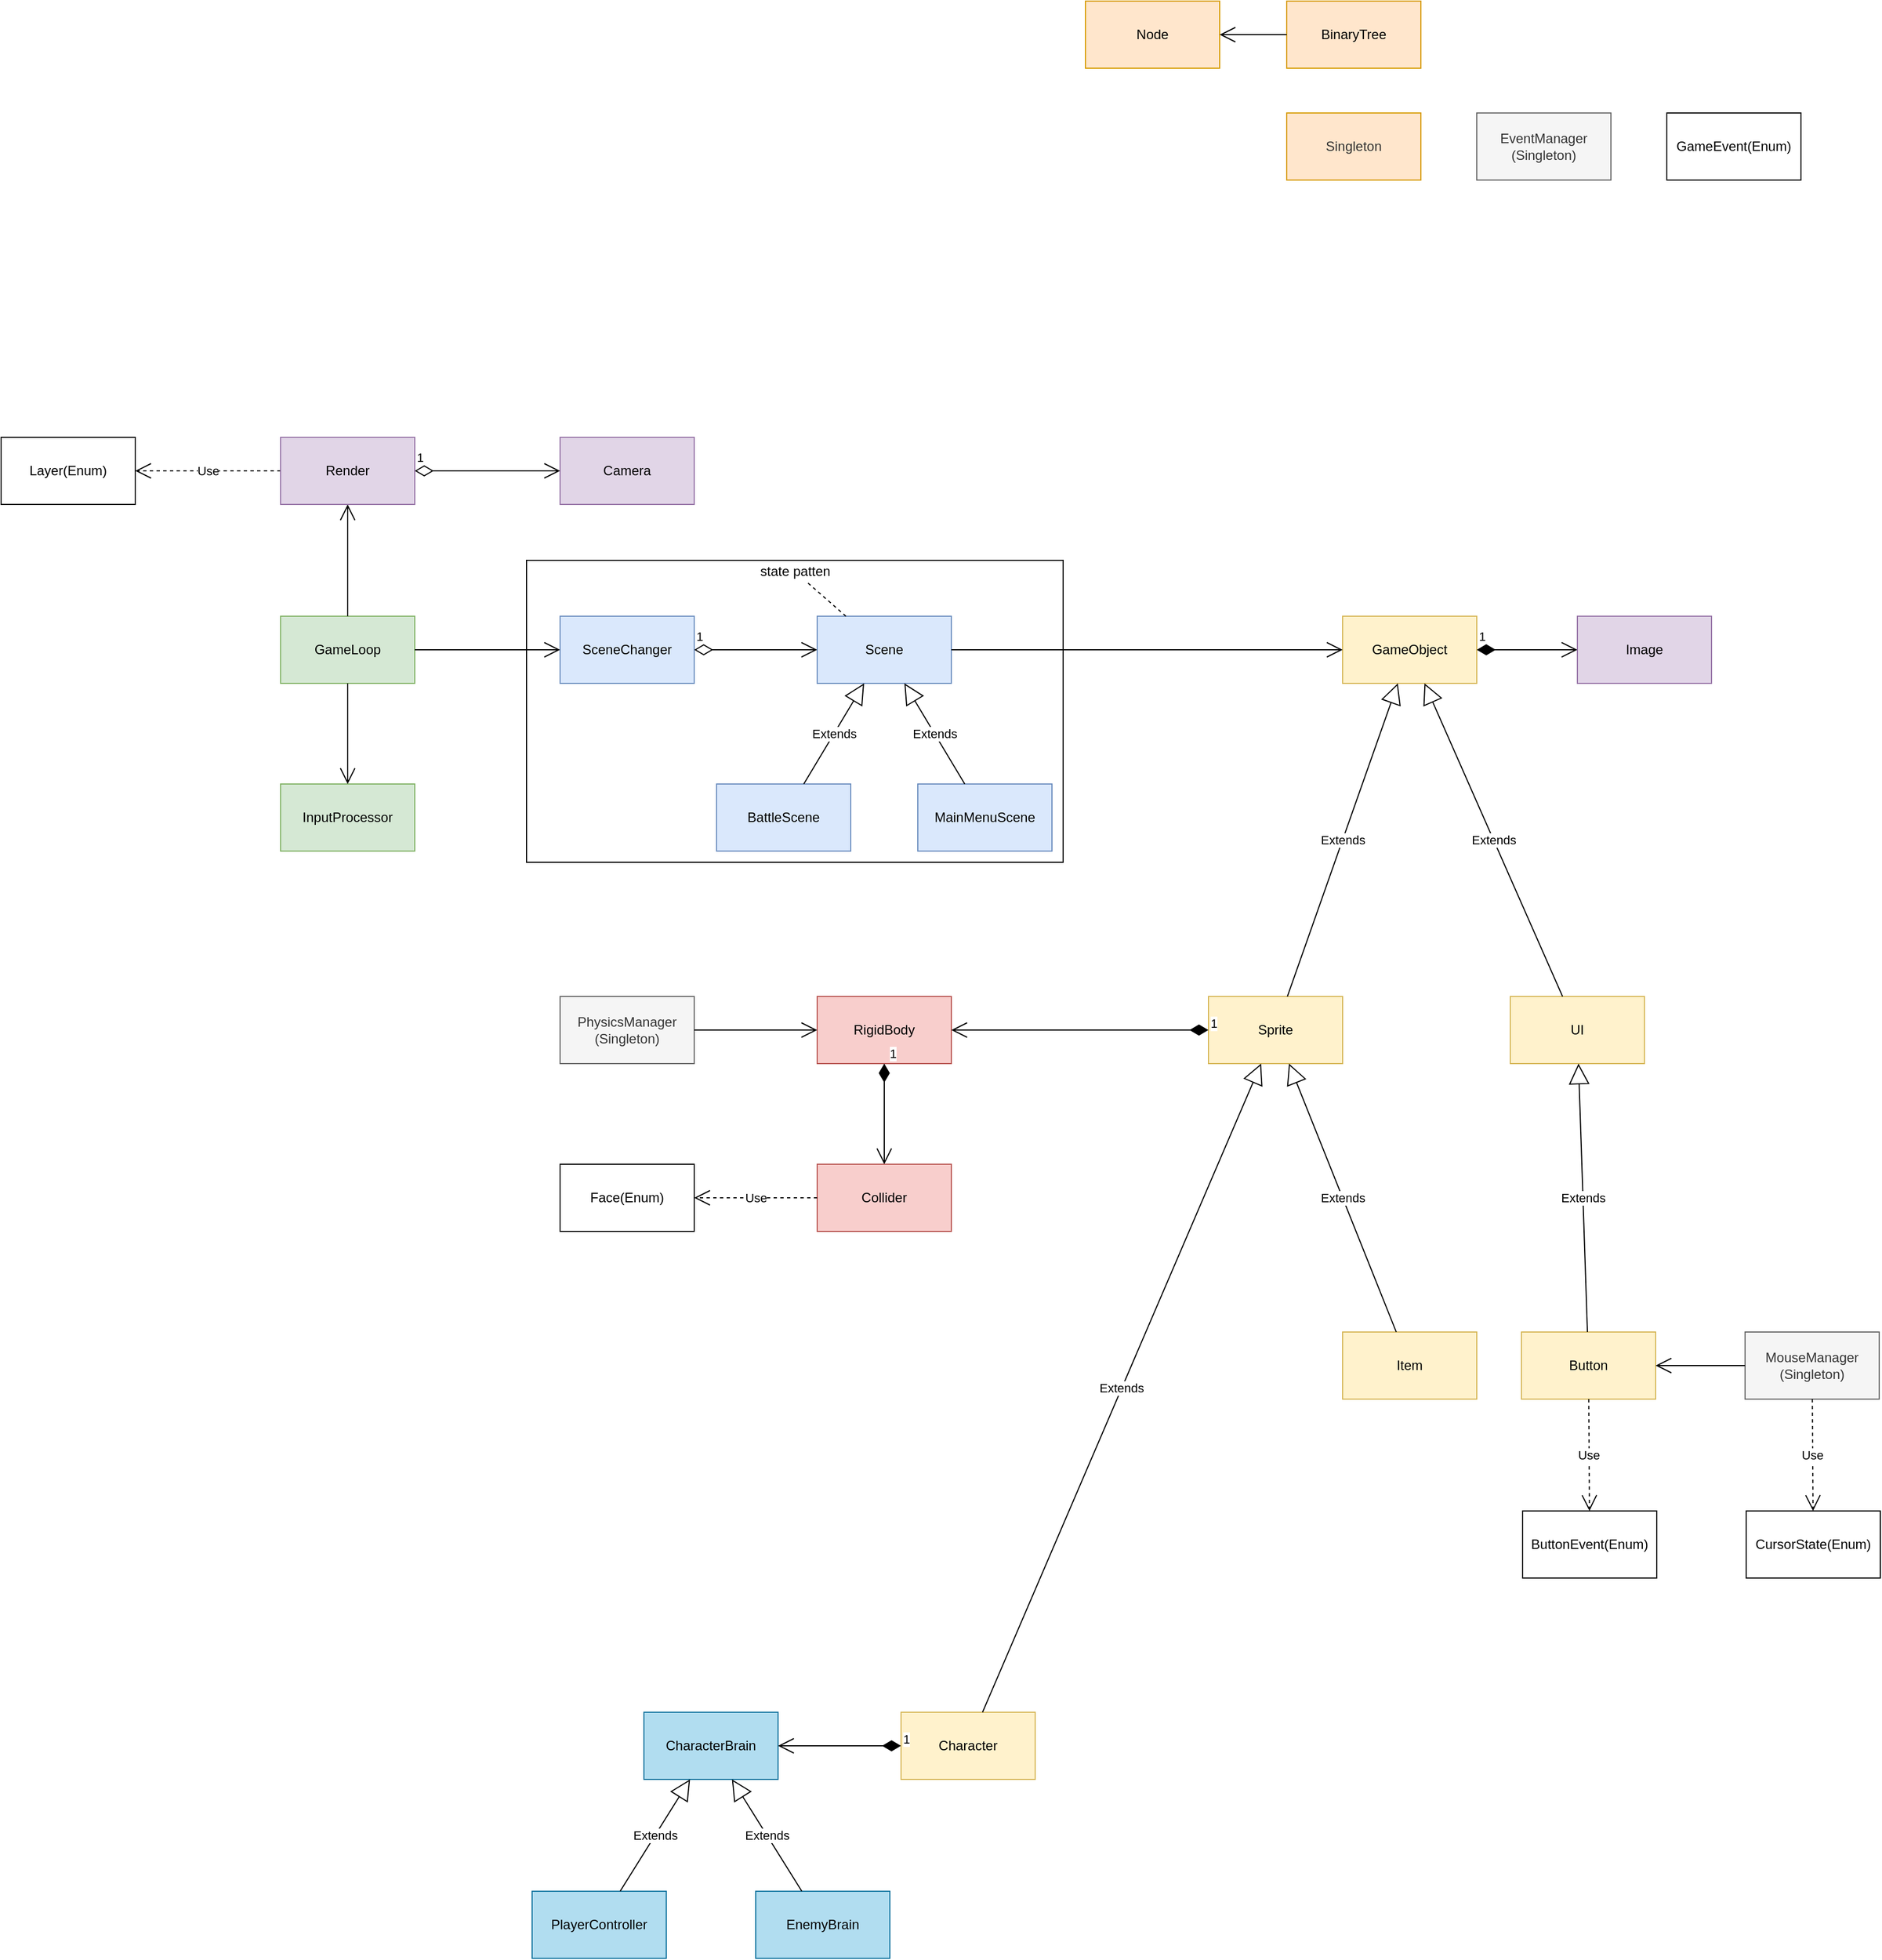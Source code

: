 <mxfile version="14.6.13" type="device" pages="8"><diagram id="hKgxQPDrDTI2ahVSoKOb" name="Preview"><mxGraphModel dx="2217" dy="1097" grid="1" gridSize="10" guides="1" tooltips="1" connect="1" arrows="1" fold="1" page="1" pageScale="1" pageWidth="827" pageHeight="1169" math="0" shadow="0"><root><mxCell id="0"/><mxCell id="1" parent="0"/><mxCell id="htQS5B944gYc3f_GTCxN-73" value="" style="whiteSpace=wrap;html=1;" parent="1" vertex="1"><mxGeometry x="380" y="800" width="480" height="270" as="geometry"/></mxCell><mxCell id="OlO2QIQrNW6RsAEBP56r-4" value="Sprite&lt;span style=&quot;text-align: left&quot;&gt;&lt;br&gt;&lt;/span&gt;" style="whiteSpace=wrap;html=1;fillColor=#fff2cc;strokeColor=#d6b656;" parent="1" vertex="1"><mxGeometry x="990" y="1190" width="120" height="60" as="geometry"/></mxCell><mxCell id="OlO2QIQrNW6RsAEBP56r-10" value="PhysicsManager&lt;br&gt;(Singleton)" style="whiteSpace=wrap;html=1;fillColor=#f5f5f5;strokeColor=#666666;fontColor=#333333;" parent="1" vertex="1"><mxGeometry x="410" y="1190" width="120" height="60" as="geometry"/></mxCell><mxCell id="OlO2QIQrNW6RsAEBP56r-11" value="Camera" style="whiteSpace=wrap;html=1;fillColor=#e1d5e7;strokeColor=#9673a6;" parent="1" vertex="1"><mxGeometry x="410" y="690" width="120" height="60" as="geometry"/></mxCell><mxCell id="htQS5B944gYc3f_GTCxN-1" value="GameObject" style="whiteSpace=wrap;html=1;fillColor=#fff2cc;strokeColor=#d6b656;" parent="1" vertex="1"><mxGeometry x="1110" y="850" width="120" height="60" as="geometry"/></mxCell><mxCell id="htQS5B944gYc3f_GTCxN-2" value="&lt;span style=&quot;text-align: left&quot;&gt;Character&lt;/span&gt;" style="whiteSpace=wrap;html=1;fillColor=#fff2cc;strokeColor=#d6b656;" parent="1" vertex="1"><mxGeometry x="715" y="1830" width="120" height="60" as="geometry"/></mxCell><mxCell id="htQS5B944gYc3f_GTCxN-3" value="UI" style="whiteSpace=wrap;html=1;fillColor=#fff2cc;strokeColor=#d6b656;" parent="1" vertex="1"><mxGeometry x="1260" y="1190" width="120" height="60" as="geometry"/></mxCell><mxCell id="htQS5B944gYc3f_GTCxN-5" value="Item" style="whiteSpace=wrap;html=1;fillColor=#fff2cc;strokeColor=#d6b656;" parent="1" vertex="1"><mxGeometry x="1110" y="1490" width="120" height="60" as="geometry"/></mxCell><mxCell id="htQS5B944gYc3f_GTCxN-6" value="Button" style="whiteSpace=wrap;html=1;fillColor=#fff2cc;strokeColor=#d6b656;" parent="1" vertex="1"><mxGeometry x="1270" y="1490" width="120" height="60" as="geometry"/></mxCell><mxCell id="htQS5B944gYc3f_GTCxN-12" value="GameLoop" style="whiteSpace=wrap;html=1;fillColor=#d5e8d4;strokeColor=#82b366;" parent="1" vertex="1"><mxGeometry x="160" y="850" width="120" height="60" as="geometry"/></mxCell><mxCell id="htQS5B944gYc3f_GTCxN-13" value="Scene" style="whiteSpace=wrap;html=1;fillColor=#dae8fc;strokeColor=#6c8ebf;" parent="1" vertex="1"><mxGeometry x="640" y="850" width="120" height="60" as="geometry"/></mxCell><mxCell id="htQS5B944gYc3f_GTCxN-15" value="BattleScene" style="whiteSpace=wrap;html=1;fillColor=#dae8fc;strokeColor=#6c8ebf;" parent="1" vertex="1"><mxGeometry x="550" y="1000" width="120" height="60" as="geometry"/></mxCell><mxCell id="htQS5B944gYc3f_GTCxN-18" value="Extends" style="endArrow=block;endSize=16;endFill=0;html=1;" parent="1" source="htQS5B944gYc3f_GTCxN-2" target="OlO2QIQrNW6RsAEBP56r-4" edge="1"><mxGeometry width="160" relative="1" as="geometry"><mxPoint x="900" y="1200" as="sourcePoint"/><mxPoint x="1060" y="1200" as="targetPoint"/></mxGeometry></mxCell><mxCell id="htQS5B944gYc3f_GTCxN-19" value="Extends" style="endArrow=block;endSize=16;endFill=0;html=1;" parent="1" source="htQS5B944gYc3f_GTCxN-5" target="OlO2QIQrNW6RsAEBP56r-4" edge="1"><mxGeometry width="160" relative="1" as="geometry"><mxPoint x="990" y="1260" as="sourcePoint"/><mxPoint x="1030" y="1200" as="targetPoint"/></mxGeometry></mxCell><mxCell id="htQS5B944gYc3f_GTCxN-20" value="Extends" style="endArrow=block;endSize=16;endFill=0;html=1;" parent="1" source="htQS5B944gYc3f_GTCxN-6" target="htQS5B944gYc3f_GTCxN-3" edge="1"><mxGeometry width="160" relative="1" as="geometry"><mxPoint x="1110" y="1260" as="sourcePoint"/><mxPoint x="1070" y="1200" as="targetPoint"/></mxGeometry></mxCell><mxCell id="htQS5B944gYc3f_GTCxN-21" value="Extends" style="endArrow=block;endSize=16;endFill=0;html=1;" parent="1" source="OlO2QIQrNW6RsAEBP56r-4" target="htQS5B944gYc3f_GTCxN-1" edge="1"><mxGeometry width="160" relative="1" as="geometry"><mxPoint x="1210" y="1040" as="sourcePoint"/><mxPoint x="1250" y="980" as="targetPoint"/></mxGeometry></mxCell><mxCell id="htQS5B944gYc3f_GTCxN-22" value="Extends" style="endArrow=block;endSize=16;endFill=0;html=1;" parent="1" source="htQS5B944gYc3f_GTCxN-3" target="htQS5B944gYc3f_GTCxN-1" edge="1"><mxGeometry width="160" relative="1" as="geometry"><mxPoint x="959.231" y="920" as="sourcePoint"/><mxPoint x="1050.769" y="850" as="targetPoint"/></mxGeometry></mxCell><mxCell id="htQS5B944gYc3f_GTCxN-23" value="Extends" style="endArrow=block;endSize=16;endFill=0;html=1;" parent="1" source="htQS5B944gYc3f_GTCxN-15" target="htQS5B944gYc3f_GTCxN-13" edge="1"><mxGeometry width="160" relative="1" as="geometry"><mxPoint x="1038.462" y="1160" as="sourcePoint"/><mxPoint x="941.538" y="1090" as="targetPoint"/></mxGeometry></mxCell><mxCell id="htQS5B944gYc3f_GTCxN-28" value="" style="endArrow=open;endFill=1;endSize=12;html=1;" parent="1" source="htQS5B944gYc3f_GTCxN-13" target="htQS5B944gYc3f_GTCxN-1" edge="1"><mxGeometry width="160" relative="1" as="geometry"><mxPoint x="530" y="880" as="sourcePoint"/><mxPoint x="650" y="880" as="targetPoint"/></mxGeometry></mxCell><mxCell id="htQS5B944gYc3f_GTCxN-32" value="SceneChanger" style="whiteSpace=wrap;html=1;fillColor=#dae8fc;strokeColor=#6c8ebf;" parent="1" vertex="1"><mxGeometry x="410" y="850" width="120" height="60" as="geometry"/></mxCell><mxCell id="htQS5B944gYc3f_GTCxN-37" value="1" style="endArrow=open;html=1;endSize=12;startArrow=diamondThin;startSize=14;startFill=0;edgeStyle=orthogonalEdgeStyle;align=left;verticalAlign=bottom;" parent="1" source="htQS5B944gYc3f_GTCxN-32" target="htQS5B944gYc3f_GTCxN-13" edge="1"><mxGeometry x="-1" y="3" relative="1" as="geometry"><mxPoint x="440" y="1050" as="sourcePoint"/><mxPoint x="600" y="1050" as="targetPoint"/></mxGeometry></mxCell><mxCell id="htQS5B944gYc3f_GTCxN-40" value="" style="endArrow=open;endFill=1;endSize=12;html=1;" parent="1" source="htQS5B944gYc3f_GTCxN-12" target="htQS5B944gYc3f_GTCxN-32" edge="1"><mxGeometry width="160" relative="1" as="geometry"><mxPoint x="300" y="900" as="sourcePoint"/><mxPoint x="460" y="900" as="targetPoint"/></mxGeometry></mxCell><mxCell id="htQS5B944gYc3f_GTCxN-41" value="" style="endArrow=open;endFill=1;endSize=12;html=1;" parent="1" source="htQS5B944gYc3f_GTCxN-12" target="umx4AJlKmy1GepnJiiF8-1" edge="1"><mxGeometry width="160" relative="1" as="geometry"><mxPoint x="377" y="835.767" as="sourcePoint"/><mxPoint x="420" y="854.233" as="targetPoint"/></mxGeometry></mxCell><mxCell id="htQS5B944gYc3f_GTCxN-47" value="RigidBody" style="whiteSpace=wrap;html=1;fillColor=#f8cecc;strokeColor=#b85450;" parent="1" vertex="1"><mxGeometry x="640" y="1190" width="120" height="60" as="geometry"/></mxCell><mxCell id="htQS5B944gYc3f_GTCxN-48" value="1" style="endArrow=open;html=1;endSize=12;startArrow=diamondThin;startSize=14;startFill=1;edgeStyle=orthogonalEdgeStyle;align=left;verticalAlign=bottom;strokeColor=#000000;" parent="1" source="OlO2QIQrNW6RsAEBP56r-4" target="htQS5B944gYc3f_GTCxN-47" edge="1"><mxGeometry x="-1" y="3" relative="1" as="geometry"><mxPoint x="550" y="1330" as="sourcePoint"/><mxPoint x="710" y="1330" as="targetPoint"/></mxGeometry></mxCell><mxCell id="htQS5B944gYc3f_GTCxN-51" value="1" style="endArrow=open;html=1;endSize=12;startArrow=diamondThin;startSize=14;startFill=1;edgeStyle=orthogonalEdgeStyle;align=left;verticalAlign=bottom;strokeColor=#000000;" parent="1" source="htQS5B944gYc3f_GTCxN-47" target="htQS5B944gYc3f_GTCxN-52" edge="1"><mxGeometry x="-1" y="3" relative="1" as="geometry"><mxPoint x="620" y="1280" as="sourcePoint"/><mxPoint x="720" y="1330" as="targetPoint"/></mxGeometry></mxCell><mxCell id="htQS5B944gYc3f_GTCxN-52" value="Collider" style="whiteSpace=wrap;html=1;fillColor=#f8cecc;strokeColor=#b85450;" parent="1" vertex="1"><mxGeometry x="640" y="1340" width="120" height="60" as="geometry"/></mxCell><mxCell id="htQS5B944gYc3f_GTCxN-53" value="" style="endArrow=open;endFill=1;endSize=12;html=1;strokeColor=#000000;" parent="1" source="OlO2QIQrNW6RsAEBP56r-10" target="htQS5B944gYc3f_GTCxN-47" edge="1"><mxGeometry width="160" relative="1" as="geometry"><mxPoint x="210" y="1200" as="sourcePoint"/><mxPoint x="370" y="1200" as="targetPoint"/></mxGeometry></mxCell><mxCell id="htQS5B944gYc3f_GTCxN-56" value="MouseManager&lt;br&gt;(Singleton)" style="whiteSpace=wrap;html=1;fillColor=#f5f5f5;strokeColor=#666666;fontColor=#333333;" parent="1" vertex="1"><mxGeometry x="1470" y="1490" width="120" height="60" as="geometry"/></mxCell><mxCell id="htQS5B944gYc3f_GTCxN-57" value="EventManager&lt;br&gt;(Singleton)" style="whiteSpace=wrap;html=1;fillColor=#f5f5f5;strokeColor=#666666;fontColor=#333333;" parent="1" vertex="1"><mxGeometry x="1230" y="400" width="120" height="60" as="geometry"/></mxCell><mxCell id="htQS5B944gYc3f_GTCxN-58" value="GameEvent(Enum)" style="whiteSpace=wrap;html=1;" parent="1" vertex="1"><mxGeometry x="1400" y="400" width="120" height="60" as="geometry"/></mxCell><mxCell id="htQS5B944gYc3f_GTCxN-63" value="" style="endArrow=open;endFill=1;endSize=12;html=1;strokeColor=#000000;" parent="1" source="htQS5B944gYc3f_GTCxN-56" target="htQS5B944gYc3f_GTCxN-6" edge="1"><mxGeometry width="160" relative="1" as="geometry"><mxPoint x="1490" y="1420" as="sourcePoint"/><mxPoint x="1650" y="1420" as="targetPoint"/></mxGeometry></mxCell><mxCell id="htQS5B944gYc3f_GTCxN-64" value="Image" style="whiteSpace=wrap;html=1;fillColor=#e1d5e7;strokeColor=#9673a6;" parent="1" vertex="1"><mxGeometry x="1320" y="850" width="120" height="60" as="geometry"/></mxCell><mxCell id="htQS5B944gYc3f_GTCxN-66" value="1" style="endArrow=open;html=1;endSize=12;startArrow=diamondThin;startSize=14;startFill=1;edgeStyle=orthogonalEdgeStyle;align=left;verticalAlign=bottom;strokeColor=#000000;" parent="1" source="htQS5B944gYc3f_GTCxN-1" target="htQS5B944gYc3f_GTCxN-64" edge="1"><mxGeometry x="-1" y="3" relative="1" as="geometry"><mxPoint x="1270" y="970" as="sourcePoint"/><mxPoint x="1380" y="870" as="targetPoint"/></mxGeometry></mxCell><mxCell id="htQS5B944gYc3f_GTCxN-70" value="&lt;span style=&quot;color: rgb(51 , 51 , 51)&quot;&gt;Singleton&lt;/span&gt;" style="whiteSpace=wrap;html=1;fillColor=#ffe6cc;strokeColor=#d79b00;" parent="1" vertex="1"><mxGeometry x="1060" y="400" width="120" height="60" as="geometry"/></mxCell><mxCell id="htQS5B944gYc3f_GTCxN-71" value="InputProcessor" style="whiteSpace=wrap;html=1;fillColor=#d5e8d4;strokeColor=#82b366;" parent="1" vertex="1"><mxGeometry x="160" y="1000" width="120" height="60" as="geometry"/></mxCell><mxCell id="htQS5B944gYc3f_GTCxN-72" value="" style="endArrow=open;endFill=1;endSize=12;html=1;" parent="1" source="htQS5B944gYc3f_GTCxN-12" target="htQS5B944gYc3f_GTCxN-71" edge="1"><mxGeometry width="160" relative="1" as="geometry"><mxPoint x="290" y="880" as="sourcePoint"/><mxPoint x="420" y="880" as="targetPoint"/></mxGeometry></mxCell><mxCell id="htQS5B944gYc3f_GTCxN-75" value="MainMenuScene" style="whiteSpace=wrap;html=1;fillColor=#dae8fc;strokeColor=#6c8ebf;" parent="1" vertex="1"><mxGeometry x="730" y="1000" width="120" height="60" as="geometry"/></mxCell><mxCell id="htQS5B944gYc3f_GTCxN-76" value="Extends" style="endArrow=block;endSize=16;endFill=0;html=1;" parent="1" source="htQS5B944gYc3f_GTCxN-75" target="htQS5B944gYc3f_GTCxN-13" edge="1"><mxGeometry width="160" relative="1" as="geometry"><mxPoint x="625.385" y="980" as="sourcePoint"/><mxPoint x="684.615" y="910" as="targetPoint"/></mxGeometry></mxCell><mxCell id="1Bp08pU-PYIzm5n4ImWr-1" value="ButtonEvent(Enum)" style="whiteSpace=wrap;html=1;" parent="1" vertex="1"><mxGeometry x="1271" y="1650" width="120" height="60" as="geometry"/></mxCell><mxCell id="1Bp08pU-PYIzm5n4ImWr-3" value="Use" style="endArrow=open;endSize=12;dashed=1;html=1;strokeColor=#000000;" parent="1" source="htQS5B944gYc3f_GTCxN-6" target="1Bp08pU-PYIzm5n4ImWr-1" edge="1"><mxGeometry width="160" relative="1" as="geometry"><mxPoint x="1370" y="1179.31" as="sourcePoint"/><mxPoint x="1434" y="1179.31" as="targetPoint"/></mxGeometry></mxCell><mxCell id="_EDqb4MR6bBrvgC_vraG-2" value="Layer(Enum)" style="whiteSpace=wrap;html=1;" parent="1" vertex="1"><mxGeometry x="-90" y="690" width="120" height="60" as="geometry"/></mxCell><mxCell id="_EDqb4MR6bBrvgC_vraG-3" value="Use" style="endArrow=open;endSize=12;dashed=1;html=1;" parent="1" source="umx4AJlKmy1GepnJiiF8-1" target="_EDqb4MR6bBrvgC_vraG-2" edge="1"><mxGeometry width="160" relative="1" as="geometry"><mxPoint x="480" y="850.0" as="sourcePoint"/><mxPoint x="520" y="770" as="targetPoint"/></mxGeometry></mxCell><mxCell id="_EDqb4MR6bBrvgC_vraG-4" value="CursorState(Enum)" style="whiteSpace=wrap;html=1;" parent="1" vertex="1"><mxGeometry x="1471" y="1650" width="120" height="60" as="geometry"/></mxCell><mxCell id="_EDqb4MR6bBrvgC_vraG-5" value="Use" style="endArrow=open;endSize=12;dashed=1;html=1;" parent="1" source="htQS5B944gYc3f_GTCxN-56" target="_EDqb4MR6bBrvgC_vraG-4" edge="1"><mxGeometry width="160" relative="1" as="geometry"><mxPoint x="1550" y="270.0" as="sourcePoint"/><mxPoint x="1550" y="160.0" as="targetPoint"/></mxGeometry></mxCell><mxCell id="htQS5B944gYc3f_GTCxN-74" value="state patten" style="text;html=1;align=center;verticalAlign=middle;resizable=0;points=[];autosize=1;strokeColor=none;" parent="1" vertex="1"><mxGeometry x="580" y="800" width="80" height="20" as="geometry"/></mxCell><mxCell id="x5aVjC-pCd9qrhpJ_RVk-1" value="" style="endArrow=none;endSize=12;dashed=1;html=1;" parent="1" source="htQS5B944gYc3f_GTCxN-13" target="htQS5B944gYc3f_GTCxN-74" edge="1"><mxGeometry width="160" relative="1" as="geometry"><mxPoint x="659.412" y="840" as="sourcePoint"/><mxPoint x="510.588" y="730" as="targetPoint"/></mxGeometry></mxCell><mxCell id="aYWIJjG5exXt4dfVKdyG-1" value="&lt;span style=&quot;text-align: left&quot;&gt;Character&lt;/span&gt;Brain" style="whiteSpace=wrap;html=1;fillColor=#b1ddf0;strokeColor=#10739e;" parent="1" vertex="1"><mxGeometry x="485" y="1830" width="120" height="60" as="geometry"/></mxCell><mxCell id="aYWIJjG5exXt4dfVKdyG-2" value="PlayerController" style="whiteSpace=wrap;html=1;fillColor=#b1ddf0;strokeColor=#10739e;" parent="1" vertex="1"><mxGeometry x="385" y="1990" width="120" height="60" as="geometry"/></mxCell><mxCell id="aYWIJjG5exXt4dfVKdyG-3" value="EnemyBrain" style="whiteSpace=wrap;html=1;fillColor=#b1ddf0;strokeColor=#10739e;" parent="1" vertex="1"><mxGeometry x="585" y="1990" width="120" height="60" as="geometry"/></mxCell><mxCell id="aYWIJjG5exXt4dfVKdyG-4" value="1" style="endArrow=open;html=1;endSize=12;startArrow=diamondThin;startSize=14;startFill=1;edgeStyle=orthogonalEdgeStyle;align=left;verticalAlign=bottom;" parent="1" source="htQS5B944gYc3f_GTCxN-2" target="aYWIJjG5exXt4dfVKdyG-1" edge="1"><mxGeometry x="-1" y="3" relative="1" as="geometry"><mxPoint x="665" y="1910" as="sourcePoint"/><mxPoint x="825" y="1910" as="targetPoint"/></mxGeometry></mxCell><mxCell id="aYWIJjG5exXt4dfVKdyG-5" value="Extends" style="endArrow=block;endSize=16;endFill=0;html=1;" parent="1" source="aYWIJjG5exXt4dfVKdyG-2" target="aYWIJjG5exXt4dfVKdyG-1" edge="1"><mxGeometry width="160" relative="1" as="geometry"><mxPoint x="385" y="1940" as="sourcePoint"/><mxPoint x="545" y="1940" as="targetPoint"/></mxGeometry></mxCell><mxCell id="aYWIJjG5exXt4dfVKdyG-6" value="Extends" style="endArrow=block;endSize=16;endFill=0;html=1;" parent="1" source="aYWIJjG5exXt4dfVKdyG-3" target="aYWIJjG5exXt4dfVKdyG-1" edge="1"><mxGeometry width="160" relative="1" as="geometry"><mxPoint x="472.241" y="2014" as="sourcePoint"/><mxPoint x="537.759" y="1900" as="targetPoint"/></mxGeometry></mxCell><mxCell id="aYWIJjG5exXt4dfVKdyG-7" value="BinaryTree" style="whiteSpace=wrap;html=1;fillColor=#ffe6cc;strokeColor=#d79b00;" parent="1" vertex="1"><mxGeometry x="1060" y="300" width="120" height="60" as="geometry"/></mxCell><mxCell id="aYWIJjG5exXt4dfVKdyG-8" value="Node" style="whiteSpace=wrap;html=1;fillColor=#ffe6cc;strokeColor=#d79b00;" parent="1" vertex="1"><mxGeometry x="880" y="300" width="120" height="60" as="geometry"/></mxCell><mxCell id="aYWIJjG5exXt4dfVKdyG-10" value="" style="endArrow=open;endFill=1;endSize=12;html=1;" parent="1" source="aYWIJjG5exXt4dfVKdyG-7" target="aYWIJjG5exXt4dfVKdyG-8" edge="1"><mxGeometry width="160" relative="1" as="geometry"><mxPoint x="860" y="480" as="sourcePoint"/><mxPoint x="1020" y="480" as="targetPoint"/></mxGeometry></mxCell><mxCell id="aYWIJjG5exXt4dfVKdyG-11" value="Face(Enum)" style="whiteSpace=wrap;html=1;" parent="1" vertex="1"><mxGeometry x="410" y="1340" width="120" height="60" as="geometry"/></mxCell><mxCell id="aYWIJjG5exXt4dfVKdyG-12" value="Use" style="endArrow=open;endSize=12;dashed=1;html=1;" parent="1" source="htQS5B944gYc3f_GTCxN-52" target="aYWIJjG5exXt4dfVKdyG-11" edge="1"><mxGeometry width="160" relative="1" as="geometry"><mxPoint x="550" y="1450" as="sourcePoint"/><mxPoint x="710" y="1450" as="targetPoint"/></mxGeometry></mxCell><mxCell id="umx4AJlKmy1GepnJiiF8-1" value="Render" style="whiteSpace=wrap;html=1;fillColor=#e1d5e7;strokeColor=#9673a6;" parent="1" vertex="1"><mxGeometry x="160" y="690" width="120" height="60" as="geometry"/></mxCell><mxCell id="umx4AJlKmy1GepnJiiF8-2" value="1" style="endArrow=open;html=1;endSize=12;startArrow=diamondThin;startSize=14;startFill=0;edgeStyle=orthogonalEdgeStyle;align=left;verticalAlign=bottom;" parent="1" source="umx4AJlKmy1GepnJiiF8-1" target="OlO2QIQrNW6RsAEBP56r-11" edge="1"><mxGeometry x="-1" y="3" relative="1" as="geometry"><mxPoint x="350" y="710" as="sourcePoint"/><mxPoint x="510" y="710" as="targetPoint"/></mxGeometry></mxCell></root></mxGraphModel></diagram><diagram id="aX1oOEFbuLmWBBk3cGlB" name="RigidBody"><mxGraphModel dx="889" dy="739" grid="1" gridSize="10" guides="1" tooltips="1" connect="1" arrows="1" fold="1" page="1" pageScale="1" pageWidth="827" pageHeight="1169" math="0" shadow="0"><root><mxCell id="TbvsR3DTtiNPgX6S5cGs-0"/><mxCell id="TbvsR3DTtiNPgX6S5cGs-1" parent="TbvsR3DTtiNPgX6S5cGs-0"/><mxCell id="cO3FWhPWDcPyfoZQSg_O-1" value="Sprite&lt;span style=&quot;text-align: left&quot;&gt;&lt;br&gt;&lt;/span&gt;" style="whiteSpace=wrap;html=1;fillColor=#fff2cc;strokeColor=#d6b656;" parent="TbvsR3DTtiNPgX6S5cGs-1" vertex="1"><mxGeometry x="660" y="500" width="120" height="60" as="geometry"/></mxCell><mxCell id="cO3FWhPWDcPyfoZQSg_O-2" value="PhysicsManager&lt;br&gt;(Singleton)" style="whiteSpace=wrap;html=1;fillColor=#f5f5f5;strokeColor=#666666;fontColor=#333333;" parent="TbvsR3DTtiNPgX6S5cGs-1" vertex="1"><mxGeometry x="80" y="500" width="120" height="60" as="geometry"/></mxCell><mxCell id="cO3FWhPWDcPyfoZQSg_O-3" value="RigidBody" style="whiteSpace=wrap;html=1;fillColor=#f8cecc;strokeColor=#b85450;" parent="TbvsR3DTtiNPgX6S5cGs-1" vertex="1"><mxGeometry x="310" y="500" width="120" height="60" as="geometry"/></mxCell><mxCell id="cO3FWhPWDcPyfoZQSg_O-4" value="Collider" style="whiteSpace=wrap;html=1;fillColor=#f8cecc;strokeColor=#b85450;" parent="TbvsR3DTtiNPgX6S5cGs-1" vertex="1"><mxGeometry x="310" y="650" width="120" height="60" as="geometry"/></mxCell><mxCell id="cO3FWhPWDcPyfoZQSg_O-5" value="Face(Enum)" style="whiteSpace=wrap;html=1;" parent="TbvsR3DTtiNPgX6S5cGs-1" vertex="1"><mxGeometry x="80" y="650" width="120" height="60" as="geometry"/></mxCell></root></mxGraphModel></diagram><diagram id="OSkUFJXpU1Vzb1wAt31M" name="CharacterBrain"><mxGraphModel dx="889" dy="739" grid="1" gridSize="10" guides="1" tooltips="1" connect="1" arrows="1" fold="1" page="1" pageScale="1" pageWidth="827" pageHeight="1169" math="0" shadow="0"><root><mxCell id="vxU00uOHNMGPwvO64JMi-0"/><mxCell id="vxU00uOHNMGPwvO64JMi-1" parent="vxU00uOHNMGPwvO64JMi-0"/><mxCell id="vxU00uOHNMGPwvO64JMi-6" value="1" style="endArrow=open;html=1;endSize=12;startArrow=diamondThin;startSize=14;startFill=1;edgeStyle=orthogonalEdgeStyle;align=left;verticalAlign=bottom;" parent="vxU00uOHNMGPwvO64JMi-1" source="0cNhqsKfRP1Rg9gGXRdo-0" target="0cNhqsKfRP1Rg9gGXRdo-8" edge="1"><mxGeometry x="-1" y="3" relative="1" as="geometry"><mxPoint x="439" y="515" as="sourcePoint"/><mxPoint x="329" y="515" as="targetPoint"/></mxGeometry></mxCell><mxCell id="vxU00uOHNMGPwvO64JMi-7" value="Extends" style="endArrow=block;endSize=16;endFill=0;html=1;" parent="vxU00uOHNMGPwvO64JMi-1" source="0cNhqsKfRP1Rg9gGXRdo-12" target="0cNhqsKfRP1Rg9gGXRdo-8" edge="1"><mxGeometry width="160" relative="1" as="geometry"><mxPoint x="187.75" y="645" as="sourcePoint"/><mxPoint x="250.847" y="545" as="targetPoint"/></mxGeometry></mxCell><mxCell id="vxU00uOHNMGPwvO64JMi-8" value="Extends" style="endArrow=block;endSize=16;endFill=0;html=1;" parent="vxU00uOHNMGPwvO64JMi-1" source="0cNhqsKfRP1Rg9gGXRdo-16" target="0cNhqsKfRP1Rg9gGXRdo-8" edge="1"><mxGeometry width="160" relative="1" as="geometry"><mxPoint x="350.25" y="645" as="sourcePoint"/><mxPoint x="282.854" y="545" as="targetPoint"/></mxGeometry></mxCell><mxCell id="0cNhqsKfRP1Rg9gGXRdo-0" value="Character" style="swimlane;fontStyle=1;align=center;verticalAlign=top;childLayout=stackLayout;horizontal=1;startSize=26;horizontalStack=0;resizeParent=1;resizeParentMax=0;resizeLast=0;collapsible=1;marginBottom=0;fillColor=#fff2cc;strokeColor=#d6b656;" vertex="1" parent="vxU00uOHNMGPwvO64JMi-1"><mxGeometry x="509" y="380" width="160" height="180" as="geometry"/></mxCell><mxCell id="0cNhqsKfRP1Rg9gGXRdo-1" value="-brain:CharacterBrain&#10;-force:float&#10;-speed:float" style="text;strokeColor=none;fillColor=none;align=left;verticalAlign=top;spacingLeft=4;spacingRight=4;overflow=hidden;rotatable=0;points=[[0,0.5],[1,0.5]];portConstraint=eastwest;" vertex="1" parent="0cNhqsKfRP1Rg9gGXRdo-0"><mxGeometry y="26" width="160" height="54" as="geometry"/></mxCell><mxCell id="0cNhqsKfRP1Rg9gGXRdo-2" value="" style="line;strokeWidth=1;fillColor=none;align=left;verticalAlign=middle;spacingTop=-1;spacingLeft=3;spacingRight=3;rotatable=0;labelPosition=right;points=[];portConstraint=eastwest;" vertex="1" parent="0cNhqsKfRP1Rg9gGXRdo-0"><mxGeometry y="80" width="160" height="8" as="geometry"/></mxCell><mxCell id="0cNhqsKfRP1Rg9gGXRdo-3" value="+move(direction: Vector2)&#10;+jump()&#10;+attack()&#10;+start()&#10;+update()&#10;+end()" style="text;strokeColor=none;fillColor=none;align=left;verticalAlign=top;spacingLeft=4;spacingRight=4;overflow=hidden;rotatable=0;points=[[0,0.5],[1,0.5]];portConstraint=eastwest;" vertex="1" parent="0cNhqsKfRP1Rg9gGXRdo-0"><mxGeometry y="88" width="160" height="92" as="geometry"/></mxCell><mxCell id="0cNhqsKfRP1Rg9gGXRdo-8" value="CharacterBrain" style="swimlane;fontStyle=1;align=center;verticalAlign=top;childLayout=stackLayout;horizontal=1;startSize=26;horizontalStack=0;resizeParent=1;resizeParentMax=0;resizeLast=0;collapsible=1;marginBottom=0;fillColor=#b1ddf0;strokeColor=#10739e;" vertex="1" parent="vxU00uOHNMGPwvO64JMi-1"><mxGeometry x="129" y="405" width="210" height="130" as="geometry"/></mxCell><mxCell id="0cNhqsKfRP1Rg9gGXRdo-9" value="-character: Character" style="text;strokeColor=none;fillColor=none;align=left;verticalAlign=top;spacingLeft=4;spacingRight=4;overflow=hidden;rotatable=0;points=[[0,0.5],[1,0.5]];portConstraint=eastwest;" vertex="1" parent="0cNhqsKfRP1Rg9gGXRdo-8"><mxGeometry y="26" width="210" height="26" as="geometry"/></mxCell><mxCell id="0cNhqsKfRP1Rg9gGXRdo-10" value="" style="line;strokeWidth=1;fillColor=none;align=left;verticalAlign=middle;spacingTop=-1;spacingLeft=3;spacingRight=3;rotatable=0;labelPosition=right;points=[];portConstraint=eastwest;" vertex="1" parent="0cNhqsKfRP1Rg9gGXRdo-8"><mxGeometry y="52" width="210" height="8" as="geometry"/></mxCell><mxCell id="0cNhqsKfRP1Rg9gGXRdo-11" value="+set_character(character: Character)&#10;+start()&#10;+update()&#10;+end()" style="text;strokeColor=none;fillColor=none;align=left;verticalAlign=top;spacingLeft=4;spacingRight=4;overflow=hidden;rotatable=0;points=[[0,0.5],[1,0.5]];portConstraint=eastwest;" vertex="1" parent="0cNhqsKfRP1Rg9gGXRdo-8"><mxGeometry y="60" width="210" height="70" as="geometry"/></mxCell><mxCell id="0cNhqsKfRP1Rg9gGXRdo-12" value="PlayerController" style="swimlane;fontStyle=1;align=center;verticalAlign=top;childLayout=stackLayout;horizontal=1;startSize=26;horizontalStack=0;resizeParent=1;resizeParentMax=0;resizeLast=0;collapsible=1;marginBottom=0;fillColor=#b1ddf0;strokeColor=#10739e;" vertex="1" parent="vxU00uOHNMGPwvO64JMi-1"><mxGeometry x="84" y="655" width="130" height="34" as="geometry"/></mxCell><mxCell id="0cNhqsKfRP1Rg9gGXRdo-14" value="" style="line;strokeWidth=1;fillColor=none;align=left;verticalAlign=middle;spacingTop=-1;spacingLeft=3;spacingRight=3;rotatable=0;labelPosition=right;points=[];portConstraint=eastwest;" vertex="1" parent="0cNhqsKfRP1Rg9gGXRdo-12"><mxGeometry y="26" width="130" height="8" as="geometry"/></mxCell><mxCell id="0cNhqsKfRP1Rg9gGXRdo-16" value="EnemyBrain" style="swimlane;fontStyle=1;align=center;verticalAlign=top;childLayout=stackLayout;horizontal=1;startSize=26;horizontalStack=0;resizeParent=1;resizeParentMax=0;resizeLast=0;collapsible=1;marginBottom=0;fillColor=#b1ddf0;strokeColor=#10739e;" vertex="1" parent="vxU00uOHNMGPwvO64JMi-1"><mxGeometry x="249" y="655" width="135" height="34" as="geometry"/></mxCell><mxCell id="0cNhqsKfRP1Rg9gGXRdo-17" value="" style="line;strokeWidth=1;fillColor=none;align=left;verticalAlign=middle;spacingTop=-1;spacingLeft=3;spacingRight=3;rotatable=0;labelPosition=right;points=[];portConstraint=eastwest;" vertex="1" parent="0cNhqsKfRP1Rg9gGXRdo-16"><mxGeometry y="26" width="135" height="8" as="geometry"/></mxCell><mxCell id="21yqrk8AvXBTHotmpUUt-0" value="Hero" style="swimlane;fontStyle=1;align=center;verticalAlign=top;childLayout=stackLayout;horizontal=1;startSize=26;horizontalStack=0;resizeParent=1;resizeParentMax=0;resizeLast=0;collapsible=1;marginBottom=0;fillColor=#fff2cc;strokeColor=#d6b656;" vertex="1" parent="vxU00uOHNMGPwvO64JMi-1"><mxGeometry x="439" y="655" width="135" height="34" as="geometry"/></mxCell><mxCell id="21yqrk8AvXBTHotmpUUt-1" value="" style="line;strokeWidth=1;fillColor=none;align=left;verticalAlign=middle;spacingTop=-1;spacingLeft=3;spacingRight=3;rotatable=0;labelPosition=right;points=[];portConstraint=eastwest;" vertex="1" parent="21yqrk8AvXBTHotmpUUt-0"><mxGeometry y="26" width="135" height="8" as="geometry"/></mxCell><mxCell id="21yqrk8AvXBTHotmpUUt-3" value="Extends" style="endArrow=block;endSize=16;endFill=0;html=1;" edge="1" parent="vxU00uOHNMGPwvO64JMi-1" source="21yqrk8AvXBTHotmpUUt-0" target="0cNhqsKfRP1Rg9gGXRdo-0"><mxGeometry width="160" relative="1" as="geometry"><mxPoint x="433.65" y="665" as="sourcePoint"/><mxPoint x="589" y="545" as="targetPoint"/></mxGeometry></mxCell><mxCell id="MWgyt8UkrsQqICDGG1Mo-0" value="Slime" style="swimlane;fontStyle=1;align=center;verticalAlign=top;childLayout=stackLayout;horizontal=1;startSize=26;horizontalStack=0;resizeParent=1;resizeParentMax=0;resizeLast=0;collapsible=1;marginBottom=0;fillColor=#fff2cc;strokeColor=#d6b656;" vertex="1" parent="vxU00uOHNMGPwvO64JMi-1"><mxGeometry x="609" y="655" width="135" height="34" as="geometry"/></mxCell><mxCell id="MWgyt8UkrsQqICDGG1Mo-1" value="" style="line;strokeWidth=1;fillColor=none;align=left;verticalAlign=middle;spacingTop=-1;spacingLeft=3;spacingRight=3;rotatable=0;labelPosition=right;points=[];portConstraint=eastwest;" vertex="1" parent="MWgyt8UkrsQqICDGG1Mo-0"><mxGeometry y="26" width="135" height="8" as="geometry"/></mxCell><mxCell id="MWgyt8UkrsQqICDGG1Mo-2" value="Extends" style="endArrow=block;endSize=16;endFill=0;html=1;" edge="1" parent="vxU00uOHNMGPwvO64JMi-1" source="MWgyt8UkrsQqICDGG1Mo-0" target="0cNhqsKfRP1Rg9gGXRdo-0"><mxGeometry width="160" relative="1" as="geometry"><mxPoint x="669" y="665" as="sourcePoint"/><mxPoint x="556.698" y="570" as="targetPoint"/></mxGeometry></mxCell></root></mxGraphModel></diagram><diagram id="uPKdC6XfhCLQrcsBpGCH" name="Render"><mxGraphModel dx="2543" dy="739" grid="1" gridSize="10" guides="1" tooltips="1" connect="1" arrows="1" fold="1" page="1" pageScale="1" pageWidth="827" pageHeight="1169" math="0" shadow="0"><root><mxCell id="njI0DlVZL1YI5tks-0LX-0"/><mxCell id="njI0DlVZL1YI5tks-0LX-1" parent="njI0DlVZL1YI5tks-0LX-0"/><mxCell id="dEmRKoZd0IwNa9llHHvS-0" value="&lt;p style=&quot;margin: 0px ; margin-top: 4px ; text-align: center&quot;&gt;&lt;i&gt;&amp;lt;&amp;lt;Enumeration&amp;gt;&amp;gt;&lt;/i&gt;&lt;br&gt;&lt;span&gt;&lt;b&gt;Layer&lt;/b&gt;&lt;/span&gt;&lt;br&gt;&lt;/p&gt;&lt;hr size=&quot;1&quot;&gt;&lt;p style=&quot;margin: 0px ; margin-left: 4px&quot;&gt;UI&lt;/p&gt;&lt;p style=&quot;margin: 0px ; margin-left: 4px&quot;&gt;sprite&lt;/p&gt;&lt;p style=&quot;margin: 0px ; margin-left: 4px&quot;&gt;environmenr&lt;/p&gt;" style="verticalAlign=top;align=left;overflow=fill;fontSize=12;fontFamily=Helvetica;html=1;" parent="njI0DlVZL1YI5tks-0LX-1" vertex="1"><mxGeometry x="-827.5" y="413" width="115" height="90" as="geometry"/></mxCell><mxCell id="dEmRKoZd0IwNa9llHHvS-5" value="GameObject" style="swimlane;fontStyle=1;align=center;verticalAlign=top;childLayout=stackLayout;horizontal=1;startSize=26;horizontalStack=0;resizeParent=1;resizeParentMax=0;resizeLast=0;collapsible=1;marginBottom=0;fillColor=#fff2cc;strokeColor=#d6b656;" parent="njI0DlVZL1YI5tks-0LX-1" vertex="1"><mxGeometry x="120" y="414" width="160" height="84" as="geometry"/></mxCell><mxCell id="dEmRKoZd0IwNa9llHHvS-15" value="#image:Image" style="text;strokeColor=none;fillColor=none;align=left;verticalAlign=top;spacingLeft=4;spacingRight=4;overflow=hidden;rotatable=0;points=[[0,0.5],[1,0.5]];portConstraint=eastwest;" parent="dEmRKoZd0IwNa9llHHvS-5" vertex="1"><mxGeometry y="26" width="160" height="24" as="geometry"/></mxCell><mxCell id="dEmRKoZd0IwNa9llHHvS-7" value="" style="line;strokeWidth=1;fillColor=none;align=left;verticalAlign=middle;spacingTop=-1;spacingLeft=3;spacingRight=3;rotatable=0;labelPosition=right;points=[];portConstraint=eastwest;" parent="dEmRKoZd0IwNa9llHHvS-5" vertex="1"><mxGeometry y="50" width="160" height="8" as="geometry"/></mxCell><mxCell id="dEmRKoZd0IwNa9llHHvS-8" value="+ draw(camera: Camera)" style="text;strokeColor=none;fillColor=none;align=left;verticalAlign=top;spacingLeft=4;spacingRight=4;overflow=hidden;rotatable=0;points=[[0,0.5],[1,0.5]];portConstraint=eastwest;" parent="dEmRKoZd0IwNa9llHHvS-5" vertex="1"><mxGeometry y="58" width="160" height="26" as="geometry"/></mxCell><mxCell id="dEmRKoZd0IwNa9llHHvS-9" value="UI" style="swimlane;fontStyle=1;align=center;verticalAlign=top;childLayout=stackLayout;horizontal=1;startSize=26;horizontalStack=0;resizeParent=1;resizeParentMax=0;resizeLast=0;collapsible=1;marginBottom=0;fillColor=#fff2cc;strokeColor=#d6b656;" parent="njI0DlVZL1YI5tks-0LX-1" vertex="1"><mxGeometry x="270" y="687" width="160" height="84" as="geometry"/></mxCell><mxCell id="dEmRKoZd0IwNa9llHHvS-10" value="#UI_position:Vector2" style="text;strokeColor=none;fillColor=none;align=left;verticalAlign=top;spacingLeft=4;spacingRight=4;overflow=hidden;rotatable=0;points=[[0,0.5],[1,0.5]];portConstraint=eastwest;" parent="dEmRKoZd0IwNa9llHHvS-9" vertex="1"><mxGeometry y="26" width="160" height="24" as="geometry"/></mxCell><mxCell id="dEmRKoZd0IwNa9llHHvS-11" value="" style="line;strokeWidth=1;fillColor=none;align=left;verticalAlign=middle;spacingTop=-1;spacingLeft=3;spacingRight=3;rotatable=0;labelPosition=right;points=[];portConstraint=eastwest;" parent="dEmRKoZd0IwNa9llHHvS-9" vertex="1"><mxGeometry y="50" width="160" height="8" as="geometry"/></mxCell><mxCell id="dEmRKoZd0IwNa9llHHvS-12" value="+ draw(camera: Camera)" style="text;strokeColor=none;fillColor=none;align=left;verticalAlign=top;spacingLeft=4;spacingRight=4;overflow=hidden;rotatable=0;points=[[0,0.5],[1,0.5]];portConstraint=eastwest;" parent="dEmRKoZd0IwNa9llHHvS-9" vertex="1"><mxGeometry y="58" width="160" height="26" as="geometry"/></mxCell><mxCell id="dEmRKoZd0IwNa9llHHvS-14" value="Extends" style="endArrow=block;endSize=16;endFill=0;html=1;" parent="njI0DlVZL1YI5tks-0LX-1" source="dEmRKoZd0IwNa9llHHvS-9" target="dEmRKoZd0IwNa9llHHvS-5" edge="1"><mxGeometry width="160" relative="1" as="geometry"><mxPoint x="-39.5" y="284.5" as="sourcePoint"/><mxPoint x="120.5" y="284.5" as="targetPoint"/></mxGeometry></mxCell><mxCell id="dEmRKoZd0IwNa9llHHvS-16" value="Camera" style="swimlane;fontStyle=1;align=center;verticalAlign=top;childLayout=stackLayout;horizontal=1;startSize=26;horizontalStack=0;resizeParent=1;resizeParentMax=0;resizeLast=0;collapsible=1;marginBottom=0;fillColor=#e1d5e7;strokeColor=#9673a6;" parent="njI0DlVZL1YI5tks-0LX-1" vertex="1"><mxGeometry x="-570" y="659" width="350" height="140" as="geometry"/></mxCell><mxCell id="dEmRKoZd0IwNa9llHHvS-17" value="-shadow_color:Color&#10;-sprite_orders:BinaryTree&#10;-world_to_screen_matrix:list[Vector2]" style="text;strokeColor=none;fillColor=none;align=left;verticalAlign=top;spacingLeft=4;spacingRight=4;overflow=hidden;rotatable=0;points=[[0,0.5],[1,0.5]];portConstraint=eastwest;" parent="dEmRKoZd0IwNa9llHHvS-16" vertex="1"><mxGeometry y="26" width="350" height="54" as="geometry"/></mxCell><mxCell id="dEmRKoZd0IwNa9llHHvS-18" value="" style="line;strokeWidth=1;fillColor=none;align=left;verticalAlign=middle;spacingTop=-1;spacingLeft=3;spacingRight=3;rotatable=0;labelPosition=right;points=[];portConstraint=eastwest;" parent="dEmRKoZd0IwNa9llHHvS-16" vertex="1"><mxGeometry y="80" width="350" height="8" as="geometry"/></mxCell><mxCell id="dEmRKoZd0IwNa9llHHvS-19" value="+render(layer:Surface)&#10;+draw(image: Image, position: Vector3, shadow_size: Vector2):&#10;-world_to_screen(world_position: Vector3,screen_height:float)" style="text;strokeColor=none;fillColor=none;align=left;verticalAlign=top;spacingLeft=4;spacingRight=4;overflow=hidden;rotatable=0;points=[[0,0.5],[1,0.5]];portConstraint=eastwest;" parent="dEmRKoZd0IwNa9llHHvS-16" vertex="1"><mxGeometry y="88" width="350" height="52" as="geometry"/></mxCell><mxCell id="dEmRKoZd0IwNa9llHHvS-21" value="Image" style="swimlane;fontStyle=1;align=center;verticalAlign=top;childLayout=stackLayout;horizontal=1;startSize=26;horizontalStack=0;resizeParent=1;resizeParentMax=0;resizeLast=0;collapsible=1;marginBottom=0;fillColor=#e1d5e7;strokeColor=#9673a6;" parent="njI0DlVZL1YI5tks-0LX-1" vertex="1"><mxGeometry x="430" y="403" width="210" height="110" as="geometry"/></mxCell><mxCell id="dEmRKoZd0IwNa9llHHvS-22" value="+source: Surface&#10;+center: Vector2" style="text;strokeColor=none;fillColor=none;align=left;verticalAlign=top;spacingLeft=4;spacingRight=4;overflow=hidden;rotatable=0;points=[[0,0.5],[1,0.5]];portConstraint=eastwest;" parent="dEmRKoZd0IwNa9llHHvS-21" vertex="1"><mxGeometry y="26" width="210" height="34" as="geometry"/></mxCell><mxCell id="dEmRKoZd0IwNa9llHHvS-23" value="" style="line;strokeWidth=1;fillColor=none;align=left;verticalAlign=middle;spacingTop=-1;spacingLeft=3;spacingRight=3;rotatable=0;labelPosition=right;points=[];portConstraint=eastwest;" parent="dEmRKoZd0IwNa9llHHvS-21" vertex="1"><mxGeometry y="60" width="210" height="8" as="geometry"/></mxCell><mxCell id="dEmRKoZd0IwNa9llHHvS-24" value="+offset(position:Vector2):Vector2&#10;+get_int_center():Tuple[int,int]" style="text;strokeColor=none;fillColor=none;align=left;verticalAlign=top;spacingLeft=4;spacingRight=4;overflow=hidden;rotatable=0;points=[[0,0.5],[1,0.5]];portConstraint=eastwest;" parent="dEmRKoZd0IwNa9llHHvS-21" vertex="1"><mxGeometry y="68" width="210" height="42" as="geometry"/></mxCell><mxCell id="cTmufrK0EKDBhTw7SAZL-3" value="Sprite" style="swimlane;fontStyle=1;align=center;verticalAlign=top;childLayout=stackLayout;horizontal=1;startSize=26;horizontalStack=0;resizeParent=1;resizeParentMax=0;resizeLast=0;collapsible=1;marginBottom=0;fillColor=#fff2cc;strokeColor=#d6b656;" parent="njI0DlVZL1YI5tks-0LX-1" vertex="1"><mxGeometry x="-20" y="687" width="160" height="84" as="geometry"/></mxCell><mxCell id="cTmufrK0EKDBhTw7SAZL-4" value="#UI_position:Vector2" style="text;strokeColor=none;fillColor=none;align=left;verticalAlign=top;spacingLeft=4;spacingRight=4;overflow=hidden;rotatable=0;points=[[0,0.5],[1,0.5]];portConstraint=eastwest;" parent="cTmufrK0EKDBhTw7SAZL-3" vertex="1"><mxGeometry y="26" width="160" height="24" as="geometry"/></mxCell><mxCell id="cTmufrK0EKDBhTw7SAZL-5" value="" style="line;strokeWidth=1;fillColor=none;align=left;verticalAlign=middle;spacingTop=-1;spacingLeft=3;spacingRight=3;rotatable=0;labelPosition=right;points=[];portConstraint=eastwest;" parent="cTmufrK0EKDBhTw7SAZL-3" vertex="1"><mxGeometry y="50" width="160" height="8" as="geometry"/></mxCell><mxCell id="cTmufrK0EKDBhTw7SAZL-6" value="+ draw(camera: Camera)" style="text;strokeColor=none;fillColor=none;align=left;verticalAlign=top;spacingLeft=4;spacingRight=4;overflow=hidden;rotatable=0;points=[[0,0.5],[1,0.5]];portConstraint=eastwest;" parent="cTmufrK0EKDBhTw7SAZL-3" vertex="1"><mxGeometry y="58" width="160" height="26" as="geometry"/></mxCell><mxCell id="cTmufrK0EKDBhTw7SAZL-7" value="Extends" style="endArrow=block;endSize=16;endFill=0;html=1;" parent="njI0DlVZL1YI5tks-0LX-1" source="cTmufrK0EKDBhTw7SAZL-3" target="dEmRKoZd0IwNa9llHHvS-5" edge="1"><mxGeometry width="160" relative="1" as="geometry"><mxPoint x="226.75" y="344.5" as="sourcePoint"/><mxPoint x="289.25" y="244.5" as="targetPoint"/></mxGeometry></mxCell><mxCell id="cTmufrK0EKDBhTw7SAZL-8" value="BinaryTree" style="swimlane;fontStyle=1;align=center;verticalAlign=top;childLayout=stackLayout;horizontal=1;startSize=26;horizontalStack=0;resizeParent=1;resizeParentMax=0;resizeLast=0;collapsible=1;marginBottom=0;fillColor=#ffe6cc;strokeColor=#d79b00;" parent="njI0DlVZL1YI5tks-0LX-1" vertex="1"><mxGeometry x="-490" y="892" width="190" height="150" as="geometry"/></mxCell><mxCell id="cTmufrK0EKDBhTw7SAZL-9" value="-root: Node&#10;-get_value_func:Callable" style="text;strokeColor=none;fillColor=none;align=left;verticalAlign=top;spacingLeft=4;spacingRight=4;overflow=hidden;rotatable=0;points=[[0,0.5],[1,0.5]];portConstraint=eastwest;" parent="cTmufrK0EKDBhTw7SAZL-8" vertex="1"><mxGeometry y="26" width="190" height="34" as="geometry"/></mxCell><mxCell id="cTmufrK0EKDBhTw7SAZL-10" value="" style="line;strokeWidth=1;fillColor=none;align=left;verticalAlign=middle;spacingTop=-1;spacingLeft=3;spacingRight=3;rotatable=0;labelPosition=right;points=[];portConstraint=eastwest;" parent="cTmufrK0EKDBhTw7SAZL-8" vertex="1"><mxGeometry y="60" width="190" height="8" as="geometry"/></mxCell><mxCell id="cTmufrK0EKDBhTw7SAZL-11" value="+insert(item:Any)&#10;+get_list():list&#10;+clear()&#10;-_get_list(cur_node:Node):list&#10;-_insert(item:Any,cur_node:Node)" style="text;strokeColor=none;fillColor=none;align=left;verticalAlign=top;spacingLeft=4;spacingRight=4;overflow=hidden;rotatable=0;points=[[0,0.5],[1,0.5]];portConstraint=eastwest;" parent="cTmufrK0EKDBhTw7SAZL-8" vertex="1"><mxGeometry y="68" width="190" height="82" as="geometry"/></mxCell><mxCell id="cTmufrK0EKDBhTw7SAZL-16" value="Node" style="swimlane;fontStyle=1;align=center;verticalAlign=top;childLayout=stackLayout;horizontal=1;startSize=26;horizontalStack=0;resizeParent=1;resizeParentMax=0;resizeLast=0;collapsible=1;marginBottom=0;fillColor=#ffe6cc;strokeColor=#d79b00;" parent="njI0DlVZL1YI5tks-0LX-1" vertex="1"><mxGeometry x="-850" y="923" width="160" height="88" as="geometry"/></mxCell><mxCell id="cTmufrK0EKDBhTw7SAZL-17" value="+item:Any&#10;+left_child:Node &#10;+right_child:Node" style="text;strokeColor=none;fillColor=none;align=left;verticalAlign=top;spacingLeft=4;spacingRight=4;overflow=hidden;rotatable=0;points=[[0,0.5],[1,0.5]];portConstraint=eastwest;" parent="cTmufrK0EKDBhTw7SAZL-16" vertex="1"><mxGeometry y="26" width="160" height="54" as="geometry"/></mxCell><mxCell id="cTmufrK0EKDBhTw7SAZL-18" value="" style="line;strokeWidth=1;fillColor=none;align=left;verticalAlign=middle;spacingTop=-1;spacingLeft=3;spacingRight=3;rotatable=0;labelPosition=right;points=[];portConstraint=eastwest;" parent="cTmufrK0EKDBhTw7SAZL-16" vertex="1"><mxGeometry y="80" width="160" height="8" as="geometry"/></mxCell><mxCell id="cTmufrK0EKDBhTw7SAZL-20" value="1" style="endArrow=open;html=1;endSize=12;startArrow=diamondThin;startSize=14;startFill=1;edgeStyle=orthogonalEdgeStyle;align=left;verticalAlign=bottom;" parent="njI0DlVZL1YI5tks-0LX-1" source="cTmufrK0EKDBhTw7SAZL-8" target="cTmufrK0EKDBhTw7SAZL-16" edge="1"><mxGeometry x="-1" y="3" relative="1" as="geometry"><mxPoint x="142.5" y="811" as="sourcePoint"/><mxPoint x="302.5" y="811" as="targetPoint"/></mxGeometry></mxCell><mxCell id="cTmufrK0EKDBhTw7SAZL-24" value="DrawSpriteOrder" style="swimlane;fontStyle=1;align=center;verticalAlign=top;childLayout=stackLayout;horizontal=1;startSize=26;horizontalStack=0;resizeParent=1;resizeParentMax=0;resizeLast=0;collapsible=1;marginBottom=0;fillColor=#e1d5e7;strokeColor=#9673a6;" parent="njI0DlVZL1YI5tks-0LX-1" vertex="1"><mxGeometry x="-980" y="669" width="300" height="120" as="geometry"/></mxCell><mxCell id="cTmufrK0EKDBhTw7SAZL-25" value="+image: Image&#10;+position: Vector3&#10;+shadow_size: Vector2" style="text;strokeColor=none;fillColor=none;align=left;verticalAlign=top;spacingLeft=4;spacingRight=4;overflow=hidden;rotatable=0;points=[[0,0.5],[1,0.5]];portConstraint=eastwest;" parent="cTmufrK0EKDBhTw7SAZL-24" vertex="1"><mxGeometry y="26" width="300" height="54" as="geometry"/></mxCell><mxCell id="cTmufrK0EKDBhTw7SAZL-26" value="" style="line;strokeWidth=1;fillColor=none;align=left;verticalAlign=middle;spacingTop=-1;spacingLeft=3;spacingRight=3;rotatable=0;labelPosition=right;points=[];portConstraint=eastwest;" parent="cTmufrK0EKDBhTw7SAZL-24" vertex="1"><mxGeometry y="80" width="300" height="8" as="geometry"/></mxCell><mxCell id="cTmufrK0EKDBhTw7SAZL-27" value="+get_comparison_value(order:DrawSpriteOrder):float" style="text;strokeColor=none;fillColor=none;align=left;verticalAlign=top;spacingLeft=4;spacingRight=4;overflow=hidden;rotatable=0;points=[[0,0.5],[1,0.5]];portConstraint=eastwest;fontStyle=4" parent="cTmufrK0EKDBhTw7SAZL-24" vertex="1"><mxGeometry y="88" width="300" height="32" as="geometry"/></mxCell><mxCell id="cTmufrK0EKDBhTw7SAZL-32" value="" style="endArrow=open;endFill=1;endSize=12;html=1;" parent="njI0DlVZL1YI5tks-0LX-1" source="dEmRKoZd0IwNa9llHHvS-5" target="dEmRKoZd0IwNa9llHHvS-21" edge="1"><mxGeometry width="160" relative="1" as="geometry"><mxPoint x="-547" y="542" as="sourcePoint"/><mxPoint x="-607" y="542" as="targetPoint"/></mxGeometry></mxCell><mxCell id="1LAqamPfMz8AT2MjSNTh-1" value="Render" style="swimlane;fontStyle=1;align=center;verticalAlign=top;childLayout=stackLayout;horizontal=1;startSize=26;horizontalStack=0;resizeParent=1;resizeParentMax=0;resizeLast=0;collapsible=1;marginBottom=0;fillColor=#e1d5e7;strokeColor=#9673a6;" parent="njI0DlVZL1YI5tks-0LX-1" vertex="1"><mxGeometry x="-570" y="388" width="350" height="140" as="geometry"/></mxCell><mxCell id="1LAqamPfMz8AT2MjSNTh-2" value="-screen: Surface&#10;-layers: dict[Layer, Surface]&#10;+camera:Camera" style="text;strokeColor=none;fillColor=none;align=left;verticalAlign=top;spacingLeft=4;spacingRight=4;overflow=hidden;rotatable=0;points=[[0,0.5],[1,0.5]];portConstraint=eastwest;" parent="1LAqamPfMz8AT2MjSNTh-1" vertex="1"><mxGeometry y="26" width="350" height="54" as="geometry"/></mxCell><mxCell id="1LAqamPfMz8AT2MjSNTh-3" value="" style="line;strokeWidth=1;fillColor=none;align=left;verticalAlign=middle;spacingTop=-1;spacingLeft=3;spacingRight=3;rotatable=0;labelPosition=right;points=[];portConstraint=eastwest;" parent="1LAqamPfMz8AT2MjSNTh-1" vertex="1"><mxGeometry y="80" width="350" height="8" as="geometry"/></mxCell><mxCell id="1LAqamPfMz8AT2MjSNTh-4" value="+render()&#10;+draw(image: Image, position: Vector2,layer:Layer)&#10;-get_layer(self,layer:Layer)" style="text;strokeColor=none;fillColor=none;align=left;verticalAlign=top;spacingLeft=4;spacingRight=4;overflow=hidden;rotatable=0;points=[[0,0.5],[1,0.5]];portConstraint=eastwest;" parent="1LAqamPfMz8AT2MjSNTh-1" vertex="1"><mxGeometry y="88" width="350" height="52" as="geometry"/></mxCell><mxCell id="1LAqamPfMz8AT2MjSNTh-7" value="" style="endArrow=open;endFill=1;endSize=12;html=1;" parent="njI0DlVZL1YI5tks-0LX-1" source="dEmRKoZd0IwNa9llHHvS-16" target="cTmufrK0EKDBhTw7SAZL-8" edge="1"><mxGeometry width="160" relative="1" as="geometry"><mxPoint x="-317.5" y="890" as="sourcePoint"/><mxPoint x="-157.5" y="890" as="targetPoint"/></mxGeometry></mxCell><mxCell id="1LAqamPfMz8AT2MjSNTh-9" value="" style="endArrow=open;endFill=1;endSize=12;html=1;" parent="njI0DlVZL1YI5tks-0LX-1" source="dEmRKoZd0IwNa9llHHvS-16" target="cTmufrK0EKDBhTw7SAZL-24" edge="1"><mxGeometry width="160" relative="1" as="geometry"><mxPoint x="-210" y="738.586" as="sourcePoint"/><mxPoint x="-57.5" y="738.225" as="targetPoint"/></mxGeometry></mxCell><mxCell id="1LAqamPfMz8AT2MjSNTh-11" value="Use" style="endArrow=open;endSize=12;dashed=1;html=1;" parent="njI0DlVZL1YI5tks-0LX-1" source="1LAqamPfMz8AT2MjSNTh-1" target="dEmRKoZd0IwNa9llHHvS-0" edge="1"><mxGeometry width="160" relative="1" as="geometry"><mxPoint x="-670" y="590" as="sourcePoint"/><mxPoint x="-510" y="590" as="targetPoint"/></mxGeometry></mxCell><mxCell id="1LAqamPfMz8AT2MjSNTh-12" value="Use" style="endArrow=open;endSize=12;dashed=1;html=1;" parent="njI0DlVZL1YI5tks-0LX-1" source="cTmufrK0EKDBhTw7SAZL-3" target="dEmRKoZd0IwNa9llHHvS-16" edge="1"><mxGeometry width="160" relative="1" as="geometry"><mxPoint x="-497.5" y="460" as="sourcePoint"/><mxPoint x="-705" y="460" as="targetPoint"/></mxGeometry></mxCell><mxCell id="1LAqamPfMz8AT2MjSNTh-13" value="Use" style="endArrow=open;endSize=12;dashed=1;html=1;" parent="njI0DlVZL1YI5tks-0LX-1" source="dEmRKoZd0IwNa9llHHvS-5" target="1LAqamPfMz8AT2MjSNTh-1" edge="1"><mxGeometry width="160" relative="1" as="geometry"><mxPoint x="-487.5" y="470" as="sourcePoint"/><mxPoint x="-695" y="470" as="targetPoint"/></mxGeometry></mxCell><mxCell id="nBuMITa-zQPft5lGy7F0-1" value="1" style="endArrow=open;html=1;endSize=12;startArrow=diamondThin;startSize=14;startFill=0;edgeStyle=orthogonalEdgeStyle;align=left;verticalAlign=bottom;" parent="njI0DlVZL1YI5tks-0LX-1" source="1LAqamPfMz8AT2MjSNTh-1" target="dEmRKoZd0IwNa9llHHvS-16" edge="1"><mxGeometry x="-1" y="3" relative="1" as="geometry"><mxPoint x="-540" y="620" as="sourcePoint"/><mxPoint x="-380" y="620" as="targetPoint"/></mxGeometry></mxCell></root></mxGraphModel></diagram><diagram id="f9qfA4V7GTqtTCJXQrZv" name="Button and MouseManager"><mxGraphModel dx="3880" dy="5200" grid="1" gridSize="10" guides="1" tooltips="1" connect="1" arrows="1" fold="1" page="1" pageScale="1" pageWidth="827" pageHeight="1169" math="0" shadow="0"><root><mxCell id="Quu3xFQTBSBjCXiiDgIc-0"/><mxCell id="Quu3xFQTBSBjCXiiDgIc-1" parent="Quu3xFQTBSBjCXiiDgIc-0"/><mxCell id="QrDgfx8IrGs6dIQbrVER-12" value="&lt;p style=&quot;margin: 0px ; margin-top: 4px ; text-align: center&quot;&gt;&lt;i&gt;&amp;lt;&amp;lt;Enumeration&amp;gt;&amp;gt;&lt;/i&gt;&lt;br&gt;&lt;span&gt;&lt;b&gt;CursorState&lt;/b&gt;&lt;/span&gt;&lt;br&gt;&lt;/p&gt;&lt;hr size=&quot;1&quot;&gt;&lt;p style=&quot;margin: 0px ; margin-left: 4px&quot;&gt;normal&lt;/p&gt;&lt;p style=&quot;margin: 0px ; margin-left: 4px&quot;&gt;button&lt;/p&gt;" style="verticalAlign=top;align=left;overflow=fill;fontSize=12;fontFamily=Helvetica;html=1;" vertex="1" parent="Quu3xFQTBSBjCXiiDgIc-1"><mxGeometry x="125" y="710" width="110" height="80" as="geometry"/></mxCell><mxCell id="QrDgfx8IrGs6dIQbrVER-13" value="&lt;p style=&quot;margin: 0px ; margin-top: 4px ; text-align: center&quot;&gt;&lt;i&gt;&amp;lt;&amp;lt;Enumeration&amp;gt;&amp;gt;&lt;/i&gt;&lt;br&gt;&lt;span&gt;&lt;b&gt;ButtonEvent&lt;/b&gt;&lt;/span&gt;&lt;br&gt;&lt;/p&gt;&lt;hr size=&quot;1&quot;&gt;&lt;p style=&quot;margin: 0px ; margin-left: 4px&quot;&gt;down&lt;/p&gt;&lt;p style=&quot;margin: 0px ; margin-left: 4px&quot;&gt;drag&lt;br&gt;&lt;/p&gt;&lt;p style=&quot;margin: 0px ; margin-left: 4px&quot;&gt;up&amp;nbsp;&lt;br&gt;&lt;/p&gt;&lt;p style=&quot;margin: 0px ; margin-left: 4px&quot;&gt;enter&lt;/p&gt;&lt;p style=&quot;margin: 0px ; margin-left: 4px&quot;&gt;over&lt;br&gt;&lt;/p&gt;&lt;p style=&quot;margin: 0px ; margin-left: 4px&quot;&gt;exit&lt;/p&gt;" style="verticalAlign=top;align=left;overflow=fill;fontSize=12;fontFamily=Helvetica;html=1;" vertex="1" parent="Quu3xFQTBSBjCXiiDgIc-1"><mxGeometry x="575" y="700" width="100" height="140" as="geometry"/></mxCell><mxCell id="iI0azHD-G_bf00TsXffT-0" value="MouseManager" style="swimlane;fontStyle=1;align=center;verticalAlign=top;childLayout=stackLayout;horizontal=1;startSize=26;horizontalStack=0;resizeParent=1;resizeParentMax=0;resizeLast=0;collapsible=1;marginBottom=0;fillColor=#f5f5f5;strokeColor=#666666;fontColor=#333333;" vertex="1" parent="Quu3xFQTBSBjCXiiDgIc-1"><mxGeometry x="40" y="460" width="280" height="160" as="geometry"/></mxCell><mxCell id="QrDgfx8IrGs6dIQbrVER-15" value="buttons: list[Button] &#10;cursor_state:CursorState = CursorState.normal&#10;cursor_images: dict[CursorState, Image]" style="text;strokeColor=none;fillColor=none;align=left;verticalAlign=top;spacingLeft=4;spacingRight=4;overflow=hidden;rotatable=0;points=[[0,0.5],[1,0.5]];portConstraint=eastwest;" vertex="1" parent="iI0azHD-G_bf00TsXffT-0"><mxGeometry y="26" width="280" height="54" as="geometry"/></mxCell><mxCell id="iI0azHD-G_bf00TsXffT-1" value="" style="line;strokeWidth=1;fillColor=none;align=left;verticalAlign=middle;spacingTop=-1;spacingLeft=3;spacingRight=3;rotatable=0;labelPosition=right;points=[];portConstraint=eastwest;" vertex="1" parent="iI0azHD-G_bf00TsXffT-0"><mxGeometry y="80" width="280" height="8" as="geometry"/></mxCell><mxCell id="iI0azHD-G_bf00TsXffT-2" value="+attach(self, button: Button)&#10;+detach(self, button: Button)&#10;+update()&#10;+mouse_over_buttom(self)" style="text;strokeColor=none;fillColor=none;align=left;verticalAlign=top;spacingLeft=4;spacingRight=4;overflow=hidden;rotatable=0;points=[[0,0.5],[1,0.5]];portConstraint=eastwest;" vertex="1" parent="iI0azHD-G_bf00TsXffT-0"><mxGeometry y="88" width="280" height="72" as="geometry"/></mxCell><mxCell id="ziXAGu5NNVc-I_oFYjtI-6" value="" style="endArrow=open;endFill=1;endSize=12;html=1;" edge="1" parent="Quu3xFQTBSBjCXiiDgIc-1" source="iI0azHD-G_bf00TsXffT-0" target="QrDgfx8IrGs6dIQbrVER-12"><mxGeometry width="160" relative="1" as="geometry"><mxPoint x="-10" y="680" as="sourcePoint"/><mxPoint x="150" y="680" as="targetPoint"/></mxGeometry></mxCell><mxCell id="ziXAGu5NNVc-I_oFYjtI-7" value="Button" style="swimlane;fontStyle=1;align=center;verticalAlign=top;childLayout=stackLayout;horizontal=1;startSize=26;horizontalStack=0;resizeParent=1;resizeParentMax=0;resizeLast=0;collapsible=1;marginBottom=0;fillColor=#fff2cc;strokeColor=#d6b656;" vertex="1" parent="Quu3xFQTBSBjCXiiDgIc-1"><mxGeometry x="480" y="430" width="290" height="200" as="geometry"><mxRectangle x="1810" y="680" width="70" height="26" as="alternateBounds"/></mxGeometry></mxCell><mxCell id="ziXAGu5NNVc-I_oFYjtI-8" value="-button_rect : Rect&#10;-button_events: dict[ButtonEvent, list[Callable]]&#10;-mouse_over:Bool = False&#10;-mouse_pressed:Bool=False" style="text;strokeColor=none;fillColor=none;align=left;verticalAlign=top;spacingLeft=4;spacingRight=4;overflow=hidden;rotatable=0;points=[[0,0.5],[1,0.5]];portConstraint=eastwest;" vertex="1" parent="ziXAGu5NNVc-I_oFYjtI-7"><mxGeometry y="26" width="290" height="64" as="geometry"/></mxCell><mxCell id="ziXAGu5NNVc-I_oFYjtI-9" value="" style="line;strokeWidth=1;fillColor=none;align=left;verticalAlign=middle;spacingTop=-1;spacingLeft=3;spacingRight=3;rotatable=0;labelPosition=right;points=[];portConstraint=eastwest;" vertex="1" parent="ziXAGu5NNVc-I_oFYjtI-7"><mxGeometry y="90" width="290" height="8" as="geometry"/></mxCell><mxCell id="ziXAGu5NNVc-I_oFYjtI-10" value="+start&#10;+end&#10;+check&#10;+attach(button_event: ButtonEvent, func: Callable)&#10;+detach(button_event: ButtonEvent, func: Callable)&#10;+notify(button_event: ButtonEvent)" style="text;strokeColor=none;fillColor=none;align=left;verticalAlign=top;spacingLeft=4;spacingRight=4;overflow=hidden;rotatable=0;points=[[0,0.5],[1,0.5]];portConstraint=eastwest;" vertex="1" parent="ziXAGu5NNVc-I_oFYjtI-7"><mxGeometry y="98" width="290" height="102" as="geometry"/></mxCell><mxCell id="ziXAGu5NNVc-I_oFYjtI-11" value="Use" style="endArrow=open;endSize=12;dashed=1;html=1;" edge="1" parent="Quu3xFQTBSBjCXiiDgIc-1" source="ziXAGu5NNVc-I_oFYjtI-7" target="QrDgfx8IrGs6dIQbrVER-13"><mxGeometry width="160" relative="1" as="geometry"><mxPoint x="450" y="740" as="sourcePoint"/><mxPoint x="610" y="740" as="targetPoint"/></mxGeometry></mxCell><mxCell id="ziXAGu5NNVc-I_oFYjtI-12" value="Use" style="endArrow=open;endSize=12;dashed=1;html=1;exitX=-0.002;exitY=0.805;exitDx=0;exitDy=0;exitPerimeter=0;" edge="1" parent="Quu3xFQTBSBjCXiiDgIc-1" source="ziXAGu5NNVc-I_oFYjtI-8" target="QrDgfx8IrGs6dIQbrVER-15"><mxGeometry width="160" relative="1" as="geometry"><mxPoint x="635" y="650" as="sourcePoint"/><mxPoint x="635" y="710" as="targetPoint"/></mxGeometry></mxCell><mxCell id="ziXAGu5NNVc-I_oFYjtI-13" value="" style="endArrow=open;endFill=1;endSize=12;html=1;" edge="1" parent="Quu3xFQTBSBjCXiiDgIc-1" source="iI0azHD-G_bf00TsXffT-2" target="ziXAGu5NNVc-I_oFYjtI-10"><mxGeometry width="160" relative="1" as="geometry"><mxPoint x="190" y="630" as="sourcePoint"/><mxPoint x="190" y="720" as="targetPoint"/></mxGeometry></mxCell><mxCell id="xZBdUymLp05rumhc6fGz-0" value="Client" style="swimlane;fontStyle=1;align=center;verticalAlign=top;childLayout=stackLayout;horizontal=1;startSize=26;horizontalStack=0;resizeParent=1;resizeParentMax=0;resizeLast=0;collapsible=1;marginBottom=0;" vertex="1" parent="Quu3xFQTBSBjCXiiDgIc-1"><mxGeometry x="575" y="270" width="100" height="34" as="geometry"/></mxCell><mxCell id="xZBdUymLp05rumhc6fGz-1" value="" style="line;strokeWidth=1;fillColor=none;align=left;verticalAlign=middle;spacingTop=-1;spacingLeft=3;spacingRight=3;rotatable=0;labelPosition=right;points=[];portConstraint=eastwest;" vertex="1" parent="xZBdUymLp05rumhc6fGz-0"><mxGeometry y="26" width="100" height="8" as="geometry"/></mxCell><mxCell id="xZBdUymLp05rumhc6fGz-2" value="Use" style="endArrow=open;endSize=12;dashed=1;html=1;" edge="1" parent="Quu3xFQTBSBjCXiiDgIc-1" source="xZBdUymLp05rumhc6fGz-0" target="ziXAGu5NNVc-I_oFYjtI-7"><mxGeometry width="160" relative="1" as="geometry"><mxPoint x="550" y="380" as="sourcePoint"/><mxPoint x="617.042" y="460" as="targetPoint"/></mxGeometry></mxCell></root></mxGraphModel></diagram><diagram id="b_kbnmGyhKmIB17gmNaF" name="GameLoop"><mxGraphModel dx="584" dy="528" grid="1" gridSize="10" guides="1" tooltips="1" connect="1" arrows="1" fold="1" page="1" pageScale="1" pageWidth="827" pageHeight="1169" math="0" shadow="0"><root><mxCell id="oHwUkitGlWXEdV1B3qRd-0"/><mxCell id="oHwUkitGlWXEdV1B3qRd-1" parent="oHwUkitGlWXEdV1B3qRd-0"/><mxCell id="oG9E_hKPIvvRmyn9Vih5-2" value="Extends" style="endArrow=block;endSize=16;endFill=0;html=1;" parent="oHwUkitGlWXEdV1B3qRd-1" source="oG9E_hKPIvvRmyn9Vih5-31" target="oG9E_hKPIvvRmyn9Vih5-24" edge="1"><mxGeometry width="160" relative="1" as="geometry"><mxPoint x="670" y="843.947" as="sourcePoint"/><mxPoint x="740" y="866.053" as="targetPoint"/></mxGeometry></mxCell><mxCell id="oG9E_hKPIvvRmyn9Vih5-3" value="Extends" style="endArrow=block;endSize=16;endFill=0;html=1;" parent="oHwUkitGlWXEdV1B3qRd-1" source="oG9E_hKPIvvRmyn9Vih5-28" target="oG9E_hKPIvvRmyn9Vih5-24" edge="1"><mxGeometry width="160" relative="1" as="geometry"><mxPoint x="670" y="932.895" as="sourcePoint"/><mxPoint x="740" y="907.105" as="targetPoint"/></mxGeometry></mxCell><mxCell id="oG9E_hKPIvvRmyn9Vih5-4" value="GameLoop" style="swimlane;fontStyle=1;align=center;verticalAlign=top;childLayout=stackLayout;horizontal=1;startSize=26;horizontalStack=0;resizeParent=1;resizeParentMax=0;resizeLast=0;collapsible=1;marginBottom=0;fillColor=#d5e8d4;strokeColor=#82b366;" parent="oHwUkitGlWXEdV1B3qRd-1" vertex="1"><mxGeometry x="90" y="560" width="240" height="200" as="geometry"/></mxCell><mxCell id="oG9E_hKPIvvRmyn9Vih5-5" value="-input_processor:InputProcessor&#10;-render:Render&#10;-scene_changer:SceneChanger&#10;-screen:Surface&#10;-screen_size:Vector2&#10;-clock:Clock" style="text;strokeColor=none;fillColor=none;align=left;verticalAlign=top;spacingLeft=4;spacingRight=4;overflow=hidden;rotatable=0;points=[[0,0.5],[1,0.5]];portConstraint=eastwest;" parent="oG9E_hKPIvvRmyn9Vih5-4" vertex="1"><mxGeometry y="26" width="240" height="94" as="geometry"/></mxCell><mxCell id="oG9E_hKPIvvRmyn9Vih5-6" value="" style="line;strokeWidth=1;fillColor=none;align=left;verticalAlign=middle;spacingTop=-1;spacingLeft=3;spacingRight=3;rotatable=0;labelPosition=right;points=[];portConstraint=eastwest;" parent="oG9E_hKPIvvRmyn9Vih5-4" vertex="1"><mxGeometry y="120" width="240" height="8" as="geometry"/></mxCell><mxCell id="oG9E_hKPIvvRmyn9Vih5-7" value="+ run()&#10;-update()&#10;-draw()&#10;-input_process()" style="text;strokeColor=none;fillColor=none;align=left;verticalAlign=top;spacingLeft=4;spacingRight=4;overflow=hidden;rotatable=0;points=[[0,0.5],[1,0.5]];portConstraint=eastwest;" parent="oG9E_hKPIvvRmyn9Vih5-4" vertex="1"><mxGeometry y="128" width="240" height="72" as="geometry"/></mxCell><mxCell id="oG9E_hKPIvvRmyn9Vih5-8" value="InputProcessor" style="swimlane;fontStyle=1;align=center;verticalAlign=top;childLayout=stackLayout;horizontal=1;startSize=26;horizontalStack=0;resizeParent=1;resizeParentMax=0;resizeLast=0;collapsible=1;marginBottom=0;fillColor=#d5e8d4;strokeColor=#82b366;" parent="oHwUkitGlWXEdV1B3qRd-1" vertex="1"><mxGeometry x="450" y="290" width="220" height="60" as="geometry"/></mxCell><mxCell id="oG9E_hKPIvvRmyn9Vih5-10" value="" style="line;strokeWidth=1;fillColor=none;align=left;verticalAlign=middle;spacingTop=-1;spacingLeft=3;spacingRight=3;rotatable=0;labelPosition=right;points=[];portConstraint=eastwest;" parent="oG9E_hKPIvvRmyn9Vih5-8" vertex="1"><mxGeometry y="26" width="220" height="8" as="geometry"/></mxCell><mxCell id="oG9E_hKPIvvRmyn9Vih5-11" value="+ process(event:pygame.event.Event)&#10;" style="text;strokeColor=none;fillColor=none;align=left;verticalAlign=top;spacingLeft=4;spacingRight=4;overflow=hidden;rotatable=0;points=[[0,0.5],[1,0.5]];portConstraint=eastwest;" parent="oG9E_hKPIvvRmyn9Vih5-8" vertex="1"><mxGeometry y="34" width="220" height="26" as="geometry"/></mxCell><mxCell id="oG9E_hKPIvvRmyn9Vih5-12" value="1" style="endArrow=open;html=1;endSize=12;startArrow=diamondThin;startSize=14;startFill=0;edgeStyle=orthogonalEdgeStyle;align=left;verticalAlign=bottom;" parent="oHwUkitGlWXEdV1B3qRd-1" source="oG9E_hKPIvvRmyn9Vih5-4" target="oG9E_hKPIvvRmyn9Vih5-8" edge="1"><mxGeometry x="-1" y="3" relative="1" as="geometry"><mxPoint x="480" y="460" as="sourcePoint"/><mxPoint x="640" y="460" as="targetPoint"/><Array as="points"><mxPoint x="380" y="635"/><mxPoint x="380" y="320"/></Array></mxGeometry></mxCell><mxCell id="oG9E_hKPIvvRmyn9Vih5-13" value="Render" style="swimlane;fontStyle=1;align=center;verticalAlign=top;childLayout=stackLayout;horizontal=1;startSize=26;horizontalStack=0;resizeParent=1;resizeParentMax=0;resizeLast=0;collapsible=1;marginBottom=0;fillColor=#e1d5e7;strokeColor=#9673a6;" parent="oHwUkitGlWXEdV1B3qRd-1" vertex="1"><mxGeometry x="450" y="400" width="90" height="60" as="geometry"/></mxCell><mxCell id="oG9E_hKPIvvRmyn9Vih5-14" value="" style="line;strokeWidth=1;fillColor=none;align=left;verticalAlign=middle;spacingTop=-1;spacingLeft=3;spacingRight=3;rotatable=0;labelPosition=right;points=[];portConstraint=eastwest;" parent="oG9E_hKPIvvRmyn9Vih5-13" vertex="1"><mxGeometry y="26" width="90" height="8" as="geometry"/></mxCell><mxCell id="oG9E_hKPIvvRmyn9Vih5-15" value="+render()" style="text;strokeColor=none;fillColor=none;align=left;verticalAlign=top;spacingLeft=4;spacingRight=4;overflow=hidden;rotatable=0;points=[[0,0.5],[1,0.5]];portConstraint=eastwest;" parent="oG9E_hKPIvvRmyn9Vih5-13" vertex="1"><mxGeometry y="34" width="90" height="26" as="geometry"/></mxCell><mxCell id="oG9E_hKPIvvRmyn9Vih5-16" value="1" style="endArrow=open;html=1;endSize=12;startArrow=diamondThin;startSize=14;startFill=0;edgeStyle=orthogonalEdgeStyle;align=left;verticalAlign=bottom;" parent="oHwUkitGlWXEdV1B3qRd-1" source="oG9E_hKPIvvRmyn9Vih5-4" target="oG9E_hKPIvvRmyn9Vih5-13" edge="1"><mxGeometry x="-1" y="3" relative="1" as="geometry"><mxPoint x="350" y="360" as="sourcePoint"/><mxPoint x="460" y="330" as="targetPoint"/><Array as="points"><mxPoint x="380" y="635"/><mxPoint x="380" y="440"/></Array></mxGeometry></mxCell><mxCell id="oG9E_hKPIvvRmyn9Vih5-17" value="SceneChanger" style="swimlane;fontStyle=1;align=center;verticalAlign=top;childLayout=stackLayout;horizontal=1;startSize=26;horizontalStack=0;resizeParent=1;resizeParentMax=0;resizeLast=0;collapsible=1;marginBottom=0;fillColor=#dae8fc;strokeColor=#6c8ebf;" parent="oHwUkitGlWXEdV1B3qRd-1" vertex="1"><mxGeometry x="450" y="520" width="140" height="80" as="geometry"/></mxCell><mxCell id="oG9E_hKPIvvRmyn9Vih5-18" value="" style="line;strokeWidth=1;fillColor=none;align=left;verticalAlign=middle;spacingTop=-1;spacingLeft=3;spacingRight=3;rotatable=0;labelPosition=right;points=[];portConstraint=eastwest;" parent="oG9E_hKPIvvRmyn9Vih5-17" vertex="1"><mxGeometry y="26" width="140" height="8" as="geometry"/></mxCell><mxCell id="oG9E_hKPIvvRmyn9Vih5-19" value="+draw(camera:Camera)&#10;+update()" style="text;strokeColor=none;fillColor=none;align=left;verticalAlign=top;spacingLeft=4;spacingRight=4;overflow=hidden;rotatable=0;points=[[0,0.5],[1,0.5]];portConstraint=eastwest;" parent="oG9E_hKPIvvRmyn9Vih5-17" vertex="1"><mxGeometry y="34" width="140" height="46" as="geometry"/></mxCell><mxCell id="oG9E_hKPIvvRmyn9Vih5-20" value="1" style="endArrow=open;html=1;endSize=12;startArrow=diamondThin;startSize=14;startFill=0;edgeStyle=orthogonalEdgeStyle;align=left;verticalAlign=bottom;" parent="oHwUkitGlWXEdV1B3qRd-1" source="oG9E_hKPIvvRmyn9Vih5-4" target="oG9E_hKPIvvRmyn9Vih5-17" edge="1"><mxGeometry x="-1" y="3" relative="1" as="geometry"><mxPoint x="410" y="450" as="sourcePoint"/><mxPoint x="540" y="460" as="targetPoint"/><Array as="points"><mxPoint x="380" y="635"/><mxPoint x="380" y="560"/></Array></mxGeometry></mxCell><mxCell id="oG9E_hKPIvvRmyn9Vih5-24" value="Singleton" style="swimlane;fontStyle=1;align=center;verticalAlign=top;childLayout=stackLayout;horizontal=1;startSize=26;horizontalStack=0;resizeParent=1;resizeParentMax=0;resizeLast=0;collapsible=1;marginBottom=0;fillColor=#ffe6cc;strokeColor=#d79b00;" parent="oHwUkitGlWXEdV1B3qRd-1" vertex="1"><mxGeometry x="650" y="705" width="110" height="90" as="geometry"/></mxCell><mxCell id="oG9E_hKPIvvRmyn9Vih5-25" value="- _instance:cls" style="text;strokeColor=none;fillColor=none;align=left;verticalAlign=top;spacingLeft=4;spacingRight=4;overflow=hidden;rotatable=0;points=[[0,0.5],[1,0.5]];portConstraint=eastwest;" parent="oG9E_hKPIvvRmyn9Vih5-24" vertex="1"><mxGeometry y="26" width="110" height="24" as="geometry"/></mxCell><mxCell id="oG9E_hKPIvvRmyn9Vih5-26" value="" style="line;strokeWidth=1;fillColor=none;align=left;verticalAlign=middle;spacingTop=-1;spacingLeft=3;spacingRight=3;rotatable=0;labelPosition=right;points=[];portConstraint=eastwest;" parent="oG9E_hKPIvvRmyn9Vih5-24" vertex="1"><mxGeometry y="50" width="110" height="8" as="geometry"/></mxCell><mxCell id="oG9E_hKPIvvRmyn9Vih5-27" value="+Instance():cls" style="text;strokeColor=none;fillColor=none;align=left;verticalAlign=top;spacingLeft=4;spacingRight=4;overflow=hidden;rotatable=0;points=[[0,0.5],[1,0.5]];portConstraint=eastwest;" parent="oG9E_hKPIvvRmyn9Vih5-24" vertex="1"><mxGeometry y="58" width="110" height="32" as="geometry"/></mxCell><mxCell id="oG9E_hKPIvvRmyn9Vih5-28" value="PhysicsManager" style="swimlane;fontStyle=1;align=center;verticalAlign=top;childLayout=stackLayout;horizontal=1;startSize=26;horizontalStack=0;resizeParent=1;resizeParentMax=0;resizeLast=0;collapsible=1;marginBottom=0;fillColor=#f5f5f5;strokeColor=#666666;fontColor=#333333;" parent="oHwUkitGlWXEdV1B3qRd-1" vertex="1"><mxGeometry x="450" y="655" width="120" height="60" as="geometry"/></mxCell><mxCell id="oG9E_hKPIvvRmyn9Vih5-29" value="" style="line;strokeWidth=1;fillColor=none;align=left;verticalAlign=middle;spacingTop=-1;spacingLeft=3;spacingRight=3;rotatable=0;labelPosition=right;points=[];portConstraint=eastwest;" parent="oG9E_hKPIvvRmyn9Vih5-28" vertex="1"><mxGeometry y="26" width="120" height="8" as="geometry"/></mxCell><mxCell id="oG9E_hKPIvvRmyn9Vih5-30" value="+update()" style="text;strokeColor=none;fillColor=none;align=left;verticalAlign=top;spacingLeft=4;spacingRight=4;overflow=hidden;rotatable=0;points=[[0,0.5],[1,0.5]];portConstraint=eastwest;" parent="oG9E_hKPIvvRmyn9Vih5-28" vertex="1"><mxGeometry y="34" width="120" height="26" as="geometry"/></mxCell><mxCell id="oG9E_hKPIvvRmyn9Vih5-31" value="MouseManager" style="swimlane;fontStyle=1;align=center;verticalAlign=top;childLayout=stackLayout;horizontal=1;startSize=26;horizontalStack=0;resizeParent=1;resizeParentMax=0;resizeLast=0;collapsible=1;marginBottom=0;fillColor=#f5f5f5;strokeColor=#666666;fontColor=#333333;" parent="oHwUkitGlWXEdV1B3qRd-1" vertex="1"><mxGeometry x="450" y="775" width="120" height="60" as="geometry"/></mxCell><mxCell id="oG9E_hKPIvvRmyn9Vih5-32" value="" style="line;strokeWidth=1;fillColor=none;align=left;verticalAlign=middle;spacingTop=-1;spacingLeft=3;spacingRight=3;rotatable=0;labelPosition=right;points=[];portConstraint=eastwest;" parent="oG9E_hKPIvvRmyn9Vih5-31" vertex="1"><mxGeometry y="26" width="120" height="8" as="geometry"/></mxCell><mxCell id="oG9E_hKPIvvRmyn9Vih5-33" value="+update()" style="text;strokeColor=none;fillColor=none;align=left;verticalAlign=top;spacingLeft=4;spacingRight=4;overflow=hidden;rotatable=0;points=[[0,0.5],[1,0.5]];portConstraint=eastwest;" parent="oG9E_hKPIvvRmyn9Vih5-31" vertex="1"><mxGeometry y="34" width="120" height="26" as="geometry"/></mxCell><mxCell id="oG9E_hKPIvvRmyn9Vih5-34" value="Use" style="endArrow=open;endSize=12;dashed=1;html=1;" parent="oHwUkitGlWXEdV1B3qRd-1" source="oG9E_hKPIvvRmyn9Vih5-4" target="oG9E_hKPIvvRmyn9Vih5-28" edge="1"><mxGeometry width="160" relative="1" as="geometry"><mxPoint x="270" y="760" as="sourcePoint"/><mxPoint x="510" y="678" as="targetPoint"/></mxGeometry></mxCell><mxCell id="oG9E_hKPIvvRmyn9Vih5-35" value="Use" style="endArrow=open;endSize=12;dashed=1;html=1;" parent="oHwUkitGlWXEdV1B3qRd-1" source="oG9E_hKPIvvRmyn9Vih5-4" target="oG9E_hKPIvvRmyn9Vih5-31" edge="1"><mxGeometry width="160" relative="1" as="geometry"><mxPoint x="330" y="668.226" as="sourcePoint"/><mxPoint x="460" y="693.387" as="targetPoint"/></mxGeometry></mxCell></root></mxGraphModel></diagram><diagram id="pHvmS5elENEtujKeRS3T" name="EventManager"><mxGraphModel dx="1663" dy="2229" grid="1" gridSize="10" guides="1" tooltips="1" connect="1" arrows="1" fold="1" page="1" pageScale="1" pageWidth="827" pageHeight="1169" math="0" shadow="0"><root><mxCell id="0F4z0ZvJVrCJeney7Ky5-0"/><mxCell id="0F4z0ZvJVrCJeney7Ky5-1" parent="0F4z0ZvJVrCJeney7Ky5-0"/><mxCell id="w125e98jDglCB-pbFMPV-0" value="EventManager" style="swimlane;fontStyle=1;align=center;verticalAlign=top;childLayout=stackLayout;horizontal=1;startSize=26;horizontalStack=0;resizeParent=1;resizeParentMax=0;resizeLast=0;collapsible=1;marginBottom=0;fillColor=#f5f5f5;strokeColor=#666666;fontColor=#333333;" vertex="1" parent="0F4z0ZvJVrCJeney7Ky5-1"><mxGeometry x="389" y="510" width="220" height="120" as="geometry"/></mxCell><mxCell id="w125e98jDglCB-pbFMPV-1" value="+events:dict[Any,list[Callable]]={}" style="text;strokeColor=none;fillColor=none;align=left;verticalAlign=top;spacingLeft=4;spacingRight=4;overflow=hidden;rotatable=0;points=[[0,0.5],[1,0.5]];portConstraint=eastwest;fontStyle=4" vertex="1" parent="w125e98jDglCB-pbFMPV-0"><mxGeometry y="26" width="220" height="26" as="geometry"/></mxCell><mxCell id="w125e98jDglCB-pbFMPV-2" value="" style="line;strokeWidth=1;fillColor=none;align=left;verticalAlign=middle;spacingTop=-1;spacingLeft=3;spacingRight=3;rotatable=0;labelPosition=right;points=[];portConstraint=eastwest;" vertex="1" parent="w125e98jDglCB-pbFMPV-0"><mxGeometry y="52" width="220" height="8" as="geometry"/></mxCell><mxCell id="w125e98jDglCB-pbFMPV-3" value="+attach(event: Any,func:Callable)&#10;+detach(event: Any,func:Callable)&#10;+notify(event: Any,*args_of_func:Tuple)" style="text;strokeColor=none;fillColor=none;align=left;verticalAlign=top;spacingLeft=4;spacingRight=4;overflow=hidden;rotatable=0;points=[[0,0.5],[1,0.5]];portConstraint=eastwest;fontStyle=4" vertex="1" parent="w125e98jDglCB-pbFMPV-0"><mxGeometry y="60" width="220" height="60" as="geometry"/></mxCell><mxCell id="xztZel128bwqrQqliPbv-0" value="Client" style="swimlane;fontStyle=1;align=center;verticalAlign=top;childLayout=stackLayout;horizontal=1;startSize=26;horizontalStack=0;resizeParent=1;resizeParentMax=0;resizeLast=0;collapsible=1;marginBottom=0;" vertex="1" parent="0F4z0ZvJVrCJeney7Ky5-1"><mxGeometry x="170" y="553" width="100" height="34" as="geometry"/></mxCell><mxCell id="xztZel128bwqrQqliPbv-2" value="" style="line;strokeWidth=1;fillColor=none;align=left;verticalAlign=middle;spacingTop=-1;spacingLeft=3;spacingRight=3;rotatable=0;labelPosition=right;points=[];portConstraint=eastwest;" vertex="1" parent="xztZel128bwqrQqliPbv-0"><mxGeometry y="26" width="100" height="8" as="geometry"/></mxCell><mxCell id="xztZel128bwqrQqliPbv-5" value="Use" style="endArrow=open;endSize=12;dashed=1;html=1;" edge="1" parent="0F4z0ZvJVrCJeney7Ky5-1" source="xztZel128bwqrQqliPbv-0" target="w125e98jDglCB-pbFMPV-0"><mxGeometry width="160" relative="1" as="geometry"><mxPoint x="289" y="610" as="sourcePoint"/><mxPoint x="449" y="610" as="targetPoint"/></mxGeometry></mxCell></root></mxGraphModel></diagram><diagram id="R5ef1kN3gLdbHJrkf_Lh" name="ScencChanger"><mxGraphModel dx="1455" dy="1950" grid="1" gridSize="10" guides="1" tooltips="1" connect="1" arrows="1" fold="1" page="1" pageScale="1" pageWidth="827" pageHeight="1169" math="0" shadow="0"><root><mxCell id="MPtWwSt--dW6uPYYY-Ht-0"/><mxCell id="MPtWwSt--dW6uPYYY-Ht-1" parent="MPtWwSt--dW6uPYYY-Ht-0"/><mxCell id="MPtWwSt--dW6uPYYY-Ht-2" value="SceneChanger" style="swimlane;fontStyle=1;align=center;verticalAlign=top;childLayout=stackLayout;horizontal=1;startSize=26;horizontalStack=0;resizeParent=1;resizeParentMax=0;resizeLast=0;collapsible=1;marginBottom=0;fillColor=#dae8fc;strokeColor=#6c8ebf;" vertex="1" parent="MPtWwSt--dW6uPYYY-Ht-1"><mxGeometry x="120" y="470" width="160" height="120" as="geometry"/></mxCell><mxCell id="MPtWwSt--dW6uPYYY-Ht-3" value="-current_scene:Scene" style="text;strokeColor=none;fillColor=none;align=left;verticalAlign=top;spacingLeft=4;spacingRight=4;overflow=hidden;rotatable=0;points=[[0,0.5],[1,0.5]];portConstraint=eastwest;" vertex="1" parent="MPtWwSt--dW6uPYYY-Ht-2"><mxGeometry y="26" width="160" height="26" as="geometry"/></mxCell><mxCell id="MPtWwSt--dW6uPYYY-Ht-4" value="" style="line;strokeWidth=1;fillColor=none;align=left;verticalAlign=middle;spacingTop=-1;spacingLeft=3;spacingRight=3;rotatable=0;labelPosition=right;points=[];portConstraint=eastwest;" vertex="1" parent="MPtWwSt--dW6uPYYY-Ht-2"><mxGeometry y="52" width="160" height="8" as="geometry"/></mxCell><mxCell id="MPtWwSt--dW6uPYYY-Ht-5" value="+update()&#10;+draw(camera:Camera)&#10;+change(new_scene:Scene)" style="text;strokeColor=none;fillColor=none;align=left;verticalAlign=top;spacingLeft=4;spacingRight=4;overflow=hidden;rotatable=0;points=[[0,0.5],[1,0.5]];portConstraint=eastwest;" vertex="1" parent="MPtWwSt--dW6uPYYY-Ht-2"><mxGeometry y="60" width="160" height="60" as="geometry"/></mxCell><mxCell id="O37P0NEQhnhkJDRoO7OH-6" value="Scene" style="swimlane;fontStyle=1;align=center;verticalAlign=top;childLayout=stackLayout;horizontal=1;startSize=26;horizontalStack=0;resizeParent=1;resizeParentMax=0;resizeLast=0;collapsible=1;marginBottom=0;fillColor=#dae8fc;strokeColor=#6c8ebf;" vertex="1" parent="MPtWwSt--dW6uPYYY-Ht-1"><mxGeometry x="420" y="430" width="270" height="200" as="geometry"/></mxCell><mxCell id="O37P0NEQhnhkJDRoO7OH-7" value="-scene_changer:SceneChanger&#10;-gameobjects:list[GameObject]=[]" style="text;strokeColor=none;fillColor=none;align=left;verticalAlign=top;spacingLeft=4;spacingRight=4;overflow=hidden;rotatable=0;points=[[0,0.5],[1,0.5]];portConstraint=eastwest;" vertex="1" parent="O37P0NEQhnhkJDRoO7OH-6"><mxGeometry y="26" width="270" height="44" as="geometry"/></mxCell><mxCell id="O37P0NEQhnhkJDRoO7OH-8" value="" style="line;strokeWidth=1;fillColor=none;align=left;verticalAlign=middle;spacingTop=-1;spacingLeft=3;spacingRight=3;rotatable=0;labelPosition=right;points=[];portConstraint=eastwest;" vertex="1" parent="O37P0NEQhnhkJDRoO7OH-6"><mxGeometry y="70" width="270" height="8" as="geometry"/></mxCell><mxCell id="O37P0NEQhnhkJDRoO7OH-9" value="+__init__(scene_changer:SceneChanger)&#10;+init()&#10;+start()&#10;+end()&#10;+release()&#10;+update()&#10;+draw(camera:Camera)&#10;+change_scene(new_scene_name:type[Scene])" style="text;strokeColor=none;fillColor=none;align=left;verticalAlign=top;spacingLeft=4;spacingRight=4;overflow=hidden;rotatable=0;points=[[0,0.5],[1,0.5]];portConstraint=eastwest;" vertex="1" parent="O37P0NEQhnhkJDRoO7OH-6"><mxGeometry y="78" width="270" height="122" as="geometry"/></mxCell><mxCell id="O37P0NEQhnhkJDRoO7OH-10" value="BattleScene" style="swimlane;fontStyle=1;align=center;verticalAlign=top;childLayout=stackLayout;horizontal=1;startSize=26;horizontalStack=0;resizeParent=1;resizeParentMax=0;resizeLast=0;collapsible=1;marginBottom=0;fillColor=#dae8fc;strokeColor=#6c8ebf;" vertex="1" parent="MPtWwSt--dW6uPYYY-Ht-1"><mxGeometry x="370" y="680" width="160" height="80" as="geometry"/></mxCell><mxCell id="O37P0NEQhnhkJDRoO7OH-12" value="" style="line;strokeWidth=1;fillColor=none;align=left;verticalAlign=middle;spacingTop=-1;spacingLeft=3;spacingRight=3;rotatable=0;labelPosition=right;points=[];portConstraint=eastwest;" vertex="1" parent="O37P0NEQhnhkJDRoO7OH-10"><mxGeometry y="26" width="160" height="8" as="geometry"/></mxCell><mxCell id="ig0jdLcLa8hX6DU_FTUI-1" value="+init()&#10;+release()" style="text;strokeColor=none;fillColor=none;align=left;verticalAlign=top;spacingLeft=4;spacingRight=4;overflow=hidden;rotatable=0;points=[[0,0.5],[1,0.5]];portConstraint=eastwest;" vertex="1" parent="O37P0NEQhnhkJDRoO7OH-10"><mxGeometry y="34" width="160" height="46" as="geometry"/></mxCell><mxCell id="O37P0NEQhnhkJDRoO7OH-14" value="MainMenuScene" style="swimlane;fontStyle=1;align=center;verticalAlign=top;childLayout=stackLayout;horizontal=1;startSize=26;horizontalStack=0;resizeParent=1;resizeParentMax=0;resizeLast=0;collapsible=1;marginBottom=0;fillColor=#dae8fc;strokeColor=#6c8ebf;" vertex="1" parent="MPtWwSt--dW6uPYYY-Ht-1"><mxGeometry x="581" y="680" width="160" height="80" as="geometry"/></mxCell><mxCell id="O37P0NEQhnhkJDRoO7OH-15" value="" style="line;strokeWidth=1;fillColor=none;align=left;verticalAlign=middle;spacingTop=-1;spacingLeft=3;spacingRight=3;rotatable=0;labelPosition=right;points=[];portConstraint=eastwest;" vertex="1" parent="O37P0NEQhnhkJDRoO7OH-14"><mxGeometry y="26" width="160" height="8" as="geometry"/></mxCell><mxCell id="ig0jdLcLa8hX6DU_FTUI-2" value="+init()&#10;+release()" style="text;strokeColor=none;fillColor=none;align=left;verticalAlign=top;spacingLeft=4;spacingRight=4;overflow=hidden;rotatable=0;points=[[0,0.5],[1,0.5]];portConstraint=eastwest;" vertex="1" parent="O37P0NEQhnhkJDRoO7OH-14"><mxGeometry y="34" width="160" height="46" as="geometry"/></mxCell><mxCell id="O37P0NEQhnhkJDRoO7OH-16" value="Extends" style="endArrow=block;endSize=16;endFill=0;html=1;" edge="1" parent="MPtWwSt--dW6uPYYY-Ht-1" source="O37P0NEQhnhkJDRoO7OH-14" target="O37P0NEQhnhkJDRoO7OH-6"><mxGeometry width="160" relative="1" as="geometry"><mxPoint x="440" y="710" as="sourcePoint"/><mxPoint x="600" y="710" as="targetPoint"/></mxGeometry></mxCell><mxCell id="O37P0NEQhnhkJDRoO7OH-17" value="Extends" style="endArrow=block;endSize=16;endFill=0;html=1;" edge="1" parent="MPtWwSt--dW6uPYYY-Ht-1" source="O37P0NEQhnhkJDRoO7OH-10" target="O37P0NEQhnhkJDRoO7OH-6"><mxGeometry width="160" relative="1" as="geometry"><mxPoint x="660.819" y="690" as="sourcePoint"/><mxPoint x="618.898" y="620" as="targetPoint"/></mxGeometry></mxCell><mxCell id="O37P0NEQhnhkJDRoO7OH-18" value="1" style="endArrow=open;html=1;endSize=12;startArrow=diamondThin;startSize=14;startFill=0;edgeStyle=orthogonalEdgeStyle;align=left;verticalAlign=bottom;" edge="1" parent="MPtWwSt--dW6uPYYY-Ht-1" source="MPtWwSt--dW6uPYYY-Ht-2" target="O37P0NEQhnhkJDRoO7OH-6"><mxGeometry x="-1" y="3" relative="1" as="geometry"><mxPoint x="290" y="630" as="sourcePoint"/><mxPoint x="450" y="630" as="targetPoint"/></mxGeometry></mxCell></root></mxGraphModel></diagram></mxfile>